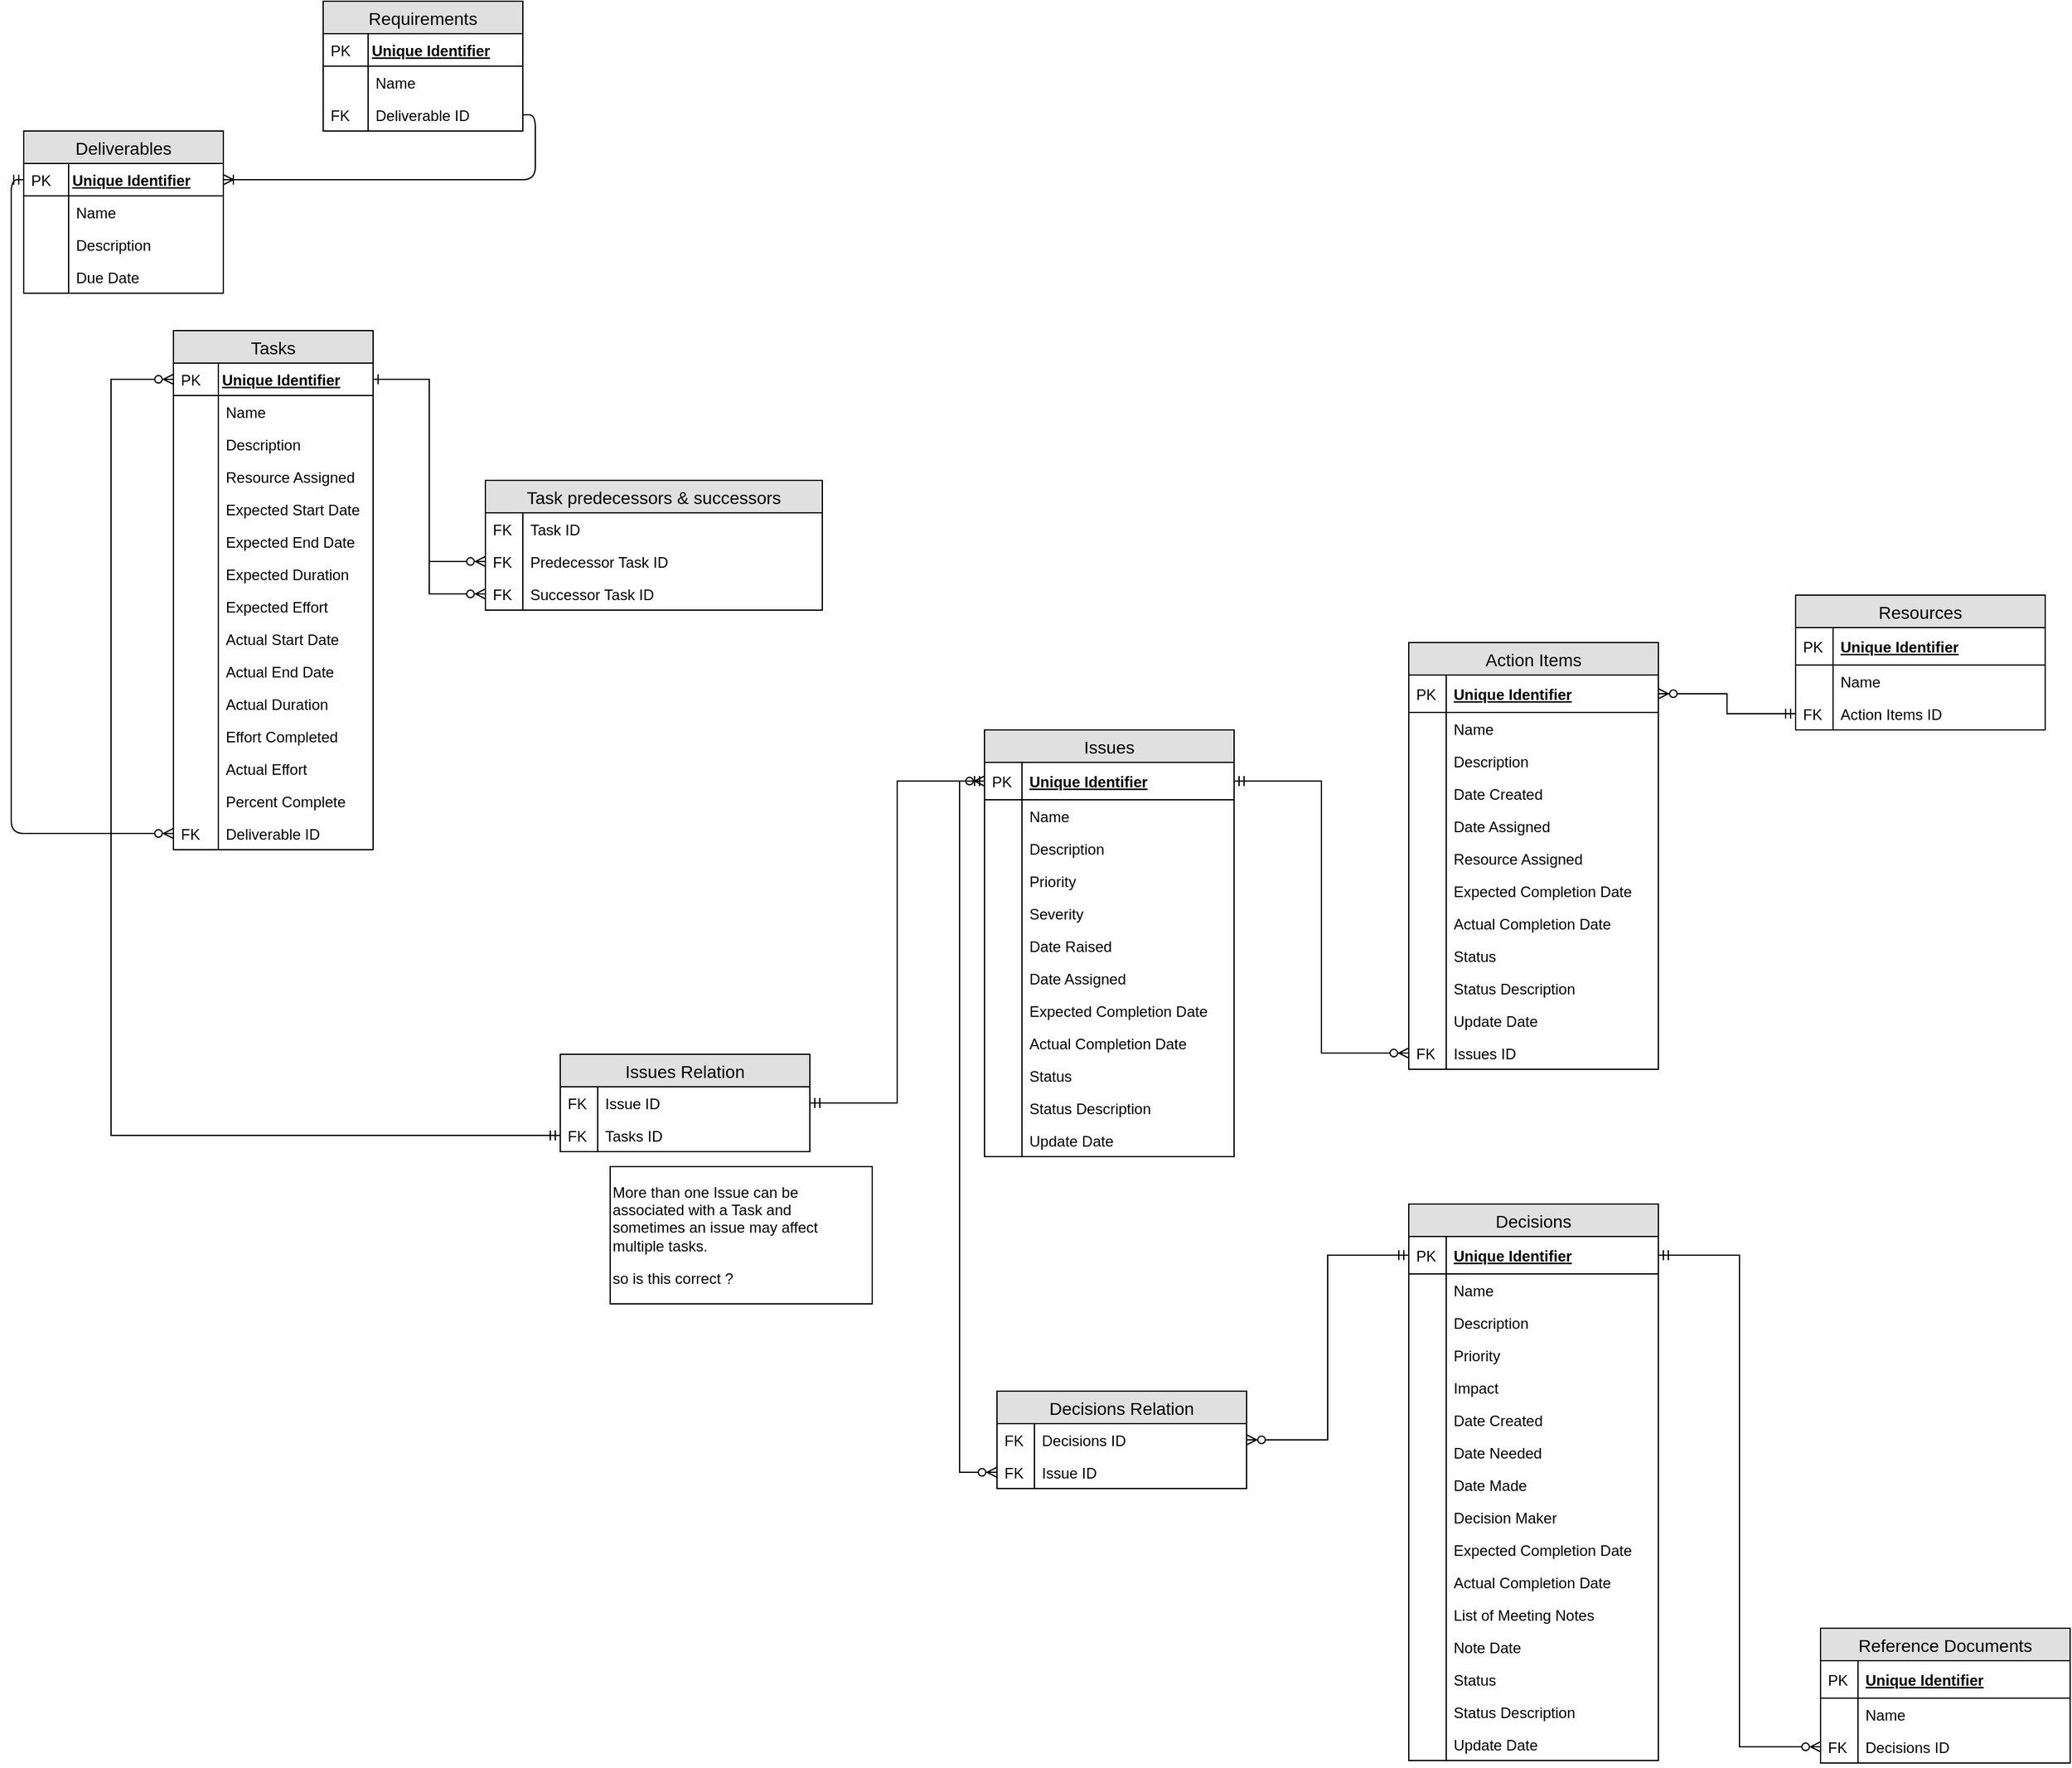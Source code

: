<mxfile version="12.9.8" type="github">
  <diagram id="C5RBs43oDa-KdzZeNtuy" name="Page-1">
    <mxGraphModel dx="11422" dy="10762" grid="1" gridSize="10" guides="1" tooltips="1" connect="1" arrows="1" fold="1" page="1" pageScale="1" pageWidth="10000" pageHeight="10000" math="0" shadow="0">
      <root>
        <mxCell id="WIyWlLk6GJQsqaUBKTNV-0" />
        <mxCell id="WIyWlLk6GJQsqaUBKTNV-1" parent="WIyWlLk6GJQsqaUBKTNV-0" />
        <mxCell id="65dw5a3YrWVxW3kx5mvf-1" value="Issues" style="swimlane;fontStyle=0;childLayout=stackLayout;horizontal=1;startSize=26;fillColor=#e0e0e0;horizontalStack=0;resizeParent=1;resizeParentMax=0;resizeLast=0;collapsible=1;marginBottom=0;swimlaneFillColor=#ffffff;align=center;fontSize=14;" parent="WIyWlLk6GJQsqaUBKTNV-1" vertex="1">
          <mxGeometry x="630" y="540" width="200" height="342" as="geometry" />
        </mxCell>
        <mxCell id="65dw5a3YrWVxW3kx5mvf-2" value="Unique Identifier" style="shape=partialRectangle;top=0;left=0;right=0;bottom=1;align=left;verticalAlign=middle;fillColor=none;spacingLeft=34;spacingRight=4;overflow=hidden;rotatable=0;points=[[0,0.5],[1,0.5]];portConstraint=eastwest;dropTarget=0;fontStyle=5;fontSize=12;" parent="65dw5a3YrWVxW3kx5mvf-1" vertex="1">
          <mxGeometry y="26" width="200" height="30" as="geometry" />
        </mxCell>
        <mxCell id="65dw5a3YrWVxW3kx5mvf-3" value="PK" style="shape=partialRectangle;top=0;left=0;bottom=0;fillColor=none;align=left;verticalAlign=middle;spacingLeft=4;spacingRight=4;overflow=hidden;rotatable=0;points=[];portConstraint=eastwest;part=1;fontSize=12;" parent="65dw5a3YrWVxW3kx5mvf-2" vertex="1" connectable="0">
          <mxGeometry width="30" height="30" as="geometry" />
        </mxCell>
        <mxCell id="65dw5a3YrWVxW3kx5mvf-4" value="Name" style="shape=partialRectangle;top=0;left=0;right=0;bottom=0;align=left;verticalAlign=top;fillColor=none;spacingLeft=34;spacingRight=4;overflow=hidden;rotatable=0;points=[[0,0.5],[1,0.5]];portConstraint=eastwest;dropTarget=0;fontSize=12;" parent="65dw5a3YrWVxW3kx5mvf-1" vertex="1">
          <mxGeometry y="56" width="200" height="26" as="geometry" />
        </mxCell>
        <mxCell id="65dw5a3YrWVxW3kx5mvf-5" value="" style="shape=partialRectangle;top=0;left=0;bottom=0;fillColor=none;align=left;verticalAlign=top;spacingLeft=4;spacingRight=4;overflow=hidden;rotatable=0;points=[];portConstraint=eastwest;part=1;fontSize=12;" parent="65dw5a3YrWVxW3kx5mvf-4" vertex="1" connectable="0">
          <mxGeometry width="30" height="26" as="geometry" />
        </mxCell>
        <mxCell id="65dw5a3YrWVxW3kx5mvf-6" value="Description" style="shape=partialRectangle;top=0;left=0;right=0;bottom=0;align=left;verticalAlign=top;fillColor=none;spacingLeft=34;spacingRight=4;overflow=hidden;rotatable=0;points=[[0,0.5],[1,0.5]];portConstraint=eastwest;dropTarget=0;fontSize=12;" parent="65dw5a3YrWVxW3kx5mvf-1" vertex="1">
          <mxGeometry y="82" width="200" height="26" as="geometry" />
        </mxCell>
        <mxCell id="65dw5a3YrWVxW3kx5mvf-7" value="" style="shape=partialRectangle;top=0;left=0;bottom=0;fillColor=none;align=left;verticalAlign=top;spacingLeft=4;spacingRight=4;overflow=hidden;rotatable=0;points=[];portConstraint=eastwest;part=1;fontSize=12;" parent="65dw5a3YrWVxW3kx5mvf-6" vertex="1" connectable="0">
          <mxGeometry width="30" height="26" as="geometry" />
        </mxCell>
        <mxCell id="65dw5a3YrWVxW3kx5mvf-8" value="Priority" style="shape=partialRectangle;top=0;left=0;right=0;bottom=0;align=left;verticalAlign=top;fillColor=none;spacingLeft=34;spacingRight=4;overflow=hidden;rotatable=0;points=[[0,0.5],[1,0.5]];portConstraint=eastwest;dropTarget=0;fontSize=12;" parent="65dw5a3YrWVxW3kx5mvf-1" vertex="1">
          <mxGeometry y="108" width="200" height="26" as="geometry" />
        </mxCell>
        <mxCell id="65dw5a3YrWVxW3kx5mvf-9" value="" style="shape=partialRectangle;top=0;left=0;bottom=0;fillColor=none;align=left;verticalAlign=top;spacingLeft=4;spacingRight=4;overflow=hidden;rotatable=0;points=[];portConstraint=eastwest;part=1;fontSize=12;" parent="65dw5a3YrWVxW3kx5mvf-8" vertex="1" connectable="0">
          <mxGeometry width="30" height="26" as="geometry" />
        </mxCell>
        <mxCell id="65dw5a3YrWVxW3kx5mvf-14" value="Severity" style="shape=partialRectangle;top=0;left=0;right=0;bottom=0;align=left;verticalAlign=top;fillColor=none;spacingLeft=34;spacingRight=4;overflow=hidden;rotatable=0;points=[[0,0.5],[1,0.5]];portConstraint=eastwest;dropTarget=0;fontSize=12;" parent="65dw5a3YrWVxW3kx5mvf-1" vertex="1">
          <mxGeometry y="134" width="200" height="26" as="geometry" />
        </mxCell>
        <mxCell id="65dw5a3YrWVxW3kx5mvf-15" value="" style="shape=partialRectangle;top=0;left=0;bottom=0;fillColor=none;align=left;verticalAlign=top;spacingLeft=4;spacingRight=4;overflow=hidden;rotatable=0;points=[];portConstraint=eastwest;part=1;fontSize=12;" parent="65dw5a3YrWVxW3kx5mvf-14" vertex="1" connectable="0">
          <mxGeometry width="30" height="26" as="geometry" />
        </mxCell>
        <mxCell id="65dw5a3YrWVxW3kx5mvf-16" value="Date Raised" style="shape=partialRectangle;top=0;left=0;right=0;bottom=0;align=left;verticalAlign=top;fillColor=none;spacingLeft=34;spacingRight=4;overflow=hidden;rotatable=0;points=[[0,0.5],[1,0.5]];portConstraint=eastwest;dropTarget=0;fontSize=12;" parent="65dw5a3YrWVxW3kx5mvf-1" vertex="1">
          <mxGeometry y="160" width="200" height="26" as="geometry" />
        </mxCell>
        <mxCell id="65dw5a3YrWVxW3kx5mvf-17" value="" style="shape=partialRectangle;top=0;left=0;bottom=0;fillColor=none;align=left;verticalAlign=top;spacingLeft=4;spacingRight=4;overflow=hidden;rotatable=0;points=[];portConstraint=eastwest;part=1;fontSize=12;" parent="65dw5a3YrWVxW3kx5mvf-16" vertex="1" connectable="0">
          <mxGeometry width="30" height="26" as="geometry" />
        </mxCell>
        <mxCell id="65dw5a3YrWVxW3kx5mvf-18" value="Date Assigned" style="shape=partialRectangle;top=0;left=0;right=0;bottom=0;align=left;verticalAlign=top;fillColor=none;spacingLeft=34;spacingRight=4;overflow=hidden;rotatable=0;points=[[0,0.5],[1,0.5]];portConstraint=eastwest;dropTarget=0;fontSize=12;" parent="65dw5a3YrWVxW3kx5mvf-1" vertex="1">
          <mxGeometry y="186" width="200" height="26" as="geometry" />
        </mxCell>
        <mxCell id="65dw5a3YrWVxW3kx5mvf-19" value="" style="shape=partialRectangle;top=0;left=0;bottom=0;fillColor=none;align=left;verticalAlign=top;spacingLeft=4;spacingRight=4;overflow=hidden;rotatable=0;points=[];portConstraint=eastwest;part=1;fontSize=12;" parent="65dw5a3YrWVxW3kx5mvf-18" vertex="1" connectable="0">
          <mxGeometry width="30" height="26" as="geometry" />
        </mxCell>
        <mxCell id="65dw5a3YrWVxW3kx5mvf-20" value="Expected Completion Date" style="shape=partialRectangle;top=0;left=0;right=0;bottom=0;align=left;verticalAlign=top;fillColor=none;spacingLeft=34;spacingRight=4;overflow=hidden;rotatable=0;points=[[0,0.5],[1,0.5]];portConstraint=eastwest;dropTarget=0;fontSize=12;" parent="65dw5a3YrWVxW3kx5mvf-1" vertex="1">
          <mxGeometry y="212" width="200" height="26" as="geometry" />
        </mxCell>
        <mxCell id="65dw5a3YrWVxW3kx5mvf-21" value="" style="shape=partialRectangle;top=0;left=0;bottom=0;fillColor=none;align=left;verticalAlign=top;spacingLeft=4;spacingRight=4;overflow=hidden;rotatable=0;points=[];portConstraint=eastwest;part=1;fontSize=12;" parent="65dw5a3YrWVxW3kx5mvf-20" vertex="1" connectable="0">
          <mxGeometry width="30" height="26" as="geometry" />
        </mxCell>
        <mxCell id="65dw5a3YrWVxW3kx5mvf-22" value="Actual Completion Date" style="shape=partialRectangle;top=0;left=0;right=0;bottom=0;align=left;verticalAlign=top;fillColor=none;spacingLeft=34;spacingRight=4;overflow=hidden;rotatable=0;points=[[0,0.5],[1,0.5]];portConstraint=eastwest;dropTarget=0;fontSize=12;" parent="65dw5a3YrWVxW3kx5mvf-1" vertex="1">
          <mxGeometry y="238" width="200" height="26" as="geometry" />
        </mxCell>
        <mxCell id="65dw5a3YrWVxW3kx5mvf-23" value="" style="shape=partialRectangle;top=0;left=0;bottom=0;fillColor=none;align=left;verticalAlign=top;spacingLeft=4;spacingRight=4;overflow=hidden;rotatable=0;points=[];portConstraint=eastwest;part=1;fontSize=12;" parent="65dw5a3YrWVxW3kx5mvf-22" vertex="1" connectable="0">
          <mxGeometry width="30" height="26" as="geometry" />
        </mxCell>
        <mxCell id="65dw5a3YrWVxW3kx5mvf-24" value="Status" style="shape=partialRectangle;top=0;left=0;right=0;bottom=0;align=left;verticalAlign=top;fillColor=none;spacingLeft=34;spacingRight=4;overflow=hidden;rotatable=0;points=[[0,0.5],[1,0.5]];portConstraint=eastwest;dropTarget=0;fontSize=12;" parent="65dw5a3YrWVxW3kx5mvf-1" vertex="1">
          <mxGeometry y="264" width="200" height="26" as="geometry" />
        </mxCell>
        <mxCell id="65dw5a3YrWVxW3kx5mvf-25" value="" style="shape=partialRectangle;top=0;left=0;bottom=0;fillColor=none;align=left;verticalAlign=top;spacingLeft=4;spacingRight=4;overflow=hidden;rotatable=0;points=[];portConstraint=eastwest;part=1;fontSize=12;" parent="65dw5a3YrWVxW3kx5mvf-24" vertex="1" connectable="0">
          <mxGeometry width="30" height="26" as="geometry" />
        </mxCell>
        <mxCell id="65dw5a3YrWVxW3kx5mvf-26" value="Status Description" style="shape=partialRectangle;top=0;left=0;right=0;bottom=0;align=left;verticalAlign=top;fillColor=none;spacingLeft=34;spacingRight=4;overflow=hidden;rotatable=0;points=[[0,0.5],[1,0.5]];portConstraint=eastwest;dropTarget=0;fontSize=12;" parent="65dw5a3YrWVxW3kx5mvf-1" vertex="1">
          <mxGeometry y="290" width="200" height="26" as="geometry" />
        </mxCell>
        <mxCell id="65dw5a3YrWVxW3kx5mvf-27" value="" style="shape=partialRectangle;top=0;left=0;bottom=0;fillColor=none;align=left;verticalAlign=top;spacingLeft=4;spacingRight=4;overflow=hidden;rotatable=0;points=[];portConstraint=eastwest;part=1;fontSize=12;" parent="65dw5a3YrWVxW3kx5mvf-26" vertex="1" connectable="0">
          <mxGeometry width="30" height="26" as="geometry" />
        </mxCell>
        <mxCell id="65dw5a3YrWVxW3kx5mvf-28" value="Update Date" style="shape=partialRectangle;top=0;left=0;right=0;bottom=0;align=left;verticalAlign=top;fillColor=none;spacingLeft=34;spacingRight=4;overflow=hidden;rotatable=0;points=[[0,0.5],[1,0.5]];portConstraint=eastwest;dropTarget=0;fontSize=12;" parent="65dw5a3YrWVxW3kx5mvf-1" vertex="1">
          <mxGeometry y="316" width="200" height="26" as="geometry" />
        </mxCell>
        <mxCell id="65dw5a3YrWVxW3kx5mvf-29" value="" style="shape=partialRectangle;top=0;left=0;bottom=0;fillColor=none;align=left;verticalAlign=top;spacingLeft=4;spacingRight=4;overflow=hidden;rotatable=0;points=[];portConstraint=eastwest;part=1;fontSize=12;" parent="65dw5a3YrWVxW3kx5mvf-28" vertex="1" connectable="0">
          <mxGeometry width="30" height="26" as="geometry" />
        </mxCell>
        <mxCell id="rDo_Khp2GR-2NsRtADls-28" value="" style="edgeStyle=orthogonalEdgeStyle;fontSize=12;html=1;endArrow=ERoneToMany;exitX=1;exitY=0.5;exitDx=0;exitDy=0;entryX=1;entryY=0.5;entryDx=0;entryDy=0;endFill=0;" parent="WIyWlLk6GJQsqaUBKTNV-1" source="rDo_Khp2GR-2NsRtADls-25" target="zkfFHV4jXpPFQw0GAbJ--52" edge="1">
          <mxGeometry width="100" height="100" relative="1" as="geometry">
            <mxPoint x="460" y="80" as="sourcePoint" />
            <mxPoint x="560" y="-20" as="targetPoint" />
          </mxGeometry>
        </mxCell>
        <mxCell id="rDo_Khp2GR-2NsRtADls-29" value="Decisions" style="swimlane;fontStyle=0;childLayout=stackLayout;horizontal=1;startSize=26;fillColor=#e0e0e0;horizontalStack=0;resizeParent=1;resizeParentMax=0;resizeLast=0;collapsible=1;marginBottom=0;swimlaneFillColor=#ffffff;align=center;fontSize=14;" parent="WIyWlLk6GJQsqaUBKTNV-1" vertex="1">
          <mxGeometry x="970" y="920" width="200" height="446" as="geometry" />
        </mxCell>
        <mxCell id="rDo_Khp2GR-2NsRtADls-30" value="Unique Identifier" style="shape=partialRectangle;top=0;left=0;right=0;bottom=1;align=left;verticalAlign=middle;fillColor=none;spacingLeft=34;spacingRight=4;overflow=hidden;rotatable=0;points=[[0,0.5],[1,0.5]];portConstraint=eastwest;dropTarget=0;fontStyle=5;fontSize=12;" parent="rDo_Khp2GR-2NsRtADls-29" vertex="1">
          <mxGeometry y="26" width="200" height="30" as="geometry" />
        </mxCell>
        <mxCell id="rDo_Khp2GR-2NsRtADls-31" value="PK" style="shape=partialRectangle;top=0;left=0;bottom=0;fillColor=none;align=left;verticalAlign=middle;spacingLeft=4;spacingRight=4;overflow=hidden;rotatable=0;points=[];portConstraint=eastwest;part=1;fontSize=12;" parent="rDo_Khp2GR-2NsRtADls-30" vertex="1" connectable="0">
          <mxGeometry width="30" height="30" as="geometry" />
        </mxCell>
        <mxCell id="rDo_Khp2GR-2NsRtADls-32" value="Name" style="shape=partialRectangle;top=0;left=0;right=0;bottom=0;align=left;verticalAlign=top;fillColor=none;spacingLeft=34;spacingRight=4;overflow=hidden;rotatable=0;points=[[0,0.5],[1,0.5]];portConstraint=eastwest;dropTarget=0;fontSize=12;" parent="rDo_Khp2GR-2NsRtADls-29" vertex="1">
          <mxGeometry y="56" width="200" height="26" as="geometry" />
        </mxCell>
        <mxCell id="rDo_Khp2GR-2NsRtADls-33" value="" style="shape=partialRectangle;top=0;left=0;bottom=0;fillColor=none;align=left;verticalAlign=top;spacingLeft=4;spacingRight=4;overflow=hidden;rotatable=0;points=[];portConstraint=eastwest;part=1;fontSize=12;" parent="rDo_Khp2GR-2NsRtADls-32" vertex="1" connectable="0">
          <mxGeometry width="30" height="26" as="geometry" />
        </mxCell>
        <mxCell id="rDo_Khp2GR-2NsRtADls-34" value="Description" style="shape=partialRectangle;top=0;left=0;right=0;bottom=0;align=left;verticalAlign=top;fillColor=none;spacingLeft=34;spacingRight=4;overflow=hidden;rotatable=0;points=[[0,0.5],[1,0.5]];portConstraint=eastwest;dropTarget=0;fontSize=12;" parent="rDo_Khp2GR-2NsRtADls-29" vertex="1">
          <mxGeometry y="82" width="200" height="26" as="geometry" />
        </mxCell>
        <mxCell id="rDo_Khp2GR-2NsRtADls-35" value="" style="shape=partialRectangle;top=0;left=0;bottom=0;fillColor=none;align=left;verticalAlign=top;spacingLeft=4;spacingRight=4;overflow=hidden;rotatable=0;points=[];portConstraint=eastwest;part=1;fontSize=12;" parent="rDo_Khp2GR-2NsRtADls-34" vertex="1" connectable="0">
          <mxGeometry width="30" height="26" as="geometry" />
        </mxCell>
        <mxCell id="rDo_Khp2GR-2NsRtADls-36" value="Priority" style="shape=partialRectangle;top=0;left=0;right=0;bottom=0;align=left;verticalAlign=top;fillColor=none;spacingLeft=34;spacingRight=4;overflow=hidden;rotatable=0;points=[[0,0.5],[1,0.5]];portConstraint=eastwest;dropTarget=0;fontSize=12;" parent="rDo_Khp2GR-2NsRtADls-29" vertex="1">
          <mxGeometry y="108" width="200" height="26" as="geometry" />
        </mxCell>
        <mxCell id="rDo_Khp2GR-2NsRtADls-37" value="" style="shape=partialRectangle;top=0;left=0;bottom=0;fillColor=none;align=left;verticalAlign=top;spacingLeft=4;spacingRight=4;overflow=hidden;rotatable=0;points=[];portConstraint=eastwest;part=1;fontSize=12;" parent="rDo_Khp2GR-2NsRtADls-36" vertex="1" connectable="0">
          <mxGeometry width="30" height="26" as="geometry" />
        </mxCell>
        <mxCell id="rDo_Khp2GR-2NsRtADls-38" value="Impact" style="shape=partialRectangle;top=0;left=0;right=0;bottom=0;align=left;verticalAlign=top;fillColor=none;spacingLeft=34;spacingRight=4;overflow=hidden;rotatable=0;points=[[0,0.5],[1,0.5]];portConstraint=eastwest;dropTarget=0;fontSize=12;" parent="rDo_Khp2GR-2NsRtADls-29" vertex="1">
          <mxGeometry y="134" width="200" height="26" as="geometry" />
        </mxCell>
        <mxCell id="rDo_Khp2GR-2NsRtADls-39" value="" style="shape=partialRectangle;top=0;left=0;bottom=0;fillColor=none;align=left;verticalAlign=top;spacingLeft=4;spacingRight=4;overflow=hidden;rotatable=0;points=[];portConstraint=eastwest;part=1;fontSize=12;" parent="rDo_Khp2GR-2NsRtADls-38" vertex="1" connectable="0">
          <mxGeometry width="30" height="26" as="geometry" />
        </mxCell>
        <mxCell id="rDo_Khp2GR-2NsRtADls-40" value="Date Created" style="shape=partialRectangle;top=0;left=0;right=0;bottom=0;align=left;verticalAlign=top;fillColor=none;spacingLeft=34;spacingRight=4;overflow=hidden;rotatable=0;points=[[0,0.5],[1,0.5]];portConstraint=eastwest;dropTarget=0;fontSize=12;" parent="rDo_Khp2GR-2NsRtADls-29" vertex="1">
          <mxGeometry y="160" width="200" height="26" as="geometry" />
        </mxCell>
        <mxCell id="rDo_Khp2GR-2NsRtADls-41" value="" style="shape=partialRectangle;top=0;left=0;bottom=0;fillColor=none;align=left;verticalAlign=top;spacingLeft=4;spacingRight=4;overflow=hidden;rotatable=0;points=[];portConstraint=eastwest;part=1;fontSize=12;" parent="rDo_Khp2GR-2NsRtADls-40" vertex="1" connectable="0">
          <mxGeometry width="30" height="26" as="geometry" />
        </mxCell>
        <mxCell id="rDo_Khp2GR-2NsRtADls-42" value="Date Needed" style="shape=partialRectangle;top=0;left=0;right=0;bottom=0;align=left;verticalAlign=top;fillColor=none;spacingLeft=34;spacingRight=4;overflow=hidden;rotatable=0;points=[[0,0.5],[1,0.5]];portConstraint=eastwest;dropTarget=0;fontSize=12;" parent="rDo_Khp2GR-2NsRtADls-29" vertex="1">
          <mxGeometry y="186" width="200" height="26" as="geometry" />
        </mxCell>
        <mxCell id="rDo_Khp2GR-2NsRtADls-43" value="" style="shape=partialRectangle;top=0;left=0;bottom=0;fillColor=none;align=left;verticalAlign=top;spacingLeft=4;spacingRight=4;overflow=hidden;rotatable=0;points=[];portConstraint=eastwest;part=1;fontSize=12;" parent="rDo_Khp2GR-2NsRtADls-42" vertex="1" connectable="0">
          <mxGeometry width="30" height="26" as="geometry" />
        </mxCell>
        <mxCell id="rDo_Khp2GR-2NsRtADls-44" value="Date Made" style="shape=partialRectangle;top=0;left=0;right=0;bottom=0;align=left;verticalAlign=top;fillColor=none;spacingLeft=34;spacingRight=4;overflow=hidden;rotatable=0;points=[[0,0.5],[1,0.5]];portConstraint=eastwest;dropTarget=0;fontSize=12;" parent="rDo_Khp2GR-2NsRtADls-29" vertex="1">
          <mxGeometry y="212" width="200" height="26" as="geometry" />
        </mxCell>
        <mxCell id="rDo_Khp2GR-2NsRtADls-45" value="" style="shape=partialRectangle;top=0;left=0;bottom=0;fillColor=none;align=left;verticalAlign=top;spacingLeft=4;spacingRight=4;overflow=hidden;rotatable=0;points=[];portConstraint=eastwest;part=1;fontSize=12;" parent="rDo_Khp2GR-2NsRtADls-44" vertex="1" connectable="0">
          <mxGeometry width="30" height="26" as="geometry" />
        </mxCell>
        <mxCell id="rDo_Khp2GR-2NsRtADls-46" value="Decision Maker" style="shape=partialRectangle;top=0;left=0;right=0;bottom=0;align=left;verticalAlign=top;fillColor=none;spacingLeft=34;spacingRight=4;overflow=hidden;rotatable=0;points=[[0,0.5],[1,0.5]];portConstraint=eastwest;dropTarget=0;fontSize=12;" parent="rDo_Khp2GR-2NsRtADls-29" vertex="1">
          <mxGeometry y="238" width="200" height="26" as="geometry" />
        </mxCell>
        <mxCell id="rDo_Khp2GR-2NsRtADls-47" value="" style="shape=partialRectangle;top=0;left=0;bottom=0;fillColor=none;align=left;verticalAlign=top;spacingLeft=4;spacingRight=4;overflow=hidden;rotatable=0;points=[];portConstraint=eastwest;part=1;fontSize=12;" parent="rDo_Khp2GR-2NsRtADls-46" vertex="1" connectable="0">
          <mxGeometry width="30" height="26" as="geometry" />
        </mxCell>
        <mxCell id="rDo_Khp2GR-2NsRtADls-48" value="Expected Completion Date" style="shape=partialRectangle;top=0;left=0;right=0;bottom=0;align=left;verticalAlign=top;fillColor=none;spacingLeft=34;spacingRight=4;overflow=hidden;rotatable=0;points=[[0,0.5],[1,0.5]];portConstraint=eastwest;dropTarget=0;fontSize=12;" parent="rDo_Khp2GR-2NsRtADls-29" vertex="1">
          <mxGeometry y="264" width="200" height="26" as="geometry" />
        </mxCell>
        <mxCell id="rDo_Khp2GR-2NsRtADls-49" value="" style="shape=partialRectangle;top=0;left=0;bottom=0;fillColor=none;align=left;verticalAlign=top;spacingLeft=4;spacingRight=4;overflow=hidden;rotatable=0;points=[];portConstraint=eastwest;part=1;fontSize=12;" parent="rDo_Khp2GR-2NsRtADls-48" vertex="1" connectable="0">
          <mxGeometry width="30" height="26" as="geometry" />
        </mxCell>
        <mxCell id="rDo_Khp2GR-2NsRtADls-50" value="Actual Completion Date" style="shape=partialRectangle;top=0;left=0;right=0;bottom=0;align=left;verticalAlign=top;fillColor=none;spacingLeft=34;spacingRight=4;overflow=hidden;rotatable=0;points=[[0,0.5],[1,0.5]];portConstraint=eastwest;dropTarget=0;fontSize=12;" parent="rDo_Khp2GR-2NsRtADls-29" vertex="1">
          <mxGeometry y="290" width="200" height="26" as="geometry" />
        </mxCell>
        <mxCell id="rDo_Khp2GR-2NsRtADls-51" value="" style="shape=partialRectangle;top=0;left=0;bottom=0;fillColor=none;align=left;verticalAlign=top;spacingLeft=4;spacingRight=4;overflow=hidden;rotatable=0;points=[];portConstraint=eastwest;part=1;fontSize=12;" parent="rDo_Khp2GR-2NsRtADls-50" vertex="1" connectable="0">
          <mxGeometry width="30" height="26" as="geometry" />
        </mxCell>
        <mxCell id="rDo_Khp2GR-2NsRtADls-52" value="List of Meeting Notes" style="shape=partialRectangle;top=0;left=0;right=0;bottom=0;align=left;verticalAlign=top;fillColor=none;spacingLeft=34;spacingRight=4;overflow=hidden;rotatable=0;points=[[0,0.5],[1,0.5]];portConstraint=eastwest;dropTarget=0;fontSize=12;" parent="rDo_Khp2GR-2NsRtADls-29" vertex="1">
          <mxGeometry y="316" width="200" height="26" as="geometry" />
        </mxCell>
        <mxCell id="rDo_Khp2GR-2NsRtADls-53" value="" style="shape=partialRectangle;top=0;left=0;bottom=0;fillColor=none;align=left;verticalAlign=top;spacingLeft=4;spacingRight=4;overflow=hidden;rotatable=0;points=[];portConstraint=eastwest;part=1;fontSize=12;" parent="rDo_Khp2GR-2NsRtADls-52" vertex="1" connectable="0">
          <mxGeometry width="30" height="26" as="geometry" />
        </mxCell>
        <mxCell id="rDo_Khp2GR-2NsRtADls-54" value="Note Date" style="shape=partialRectangle;top=0;left=0;right=0;bottom=0;align=left;verticalAlign=top;fillColor=none;spacingLeft=34;spacingRight=4;overflow=hidden;rotatable=0;points=[[0,0.5],[1,0.5]];portConstraint=eastwest;dropTarget=0;fontSize=12;" parent="rDo_Khp2GR-2NsRtADls-29" vertex="1">
          <mxGeometry y="342" width="200" height="26" as="geometry" />
        </mxCell>
        <mxCell id="rDo_Khp2GR-2NsRtADls-55" value="" style="shape=partialRectangle;top=0;left=0;bottom=0;fillColor=none;align=left;verticalAlign=top;spacingLeft=4;spacingRight=4;overflow=hidden;rotatable=0;points=[];portConstraint=eastwest;part=1;fontSize=12;" parent="rDo_Khp2GR-2NsRtADls-54" vertex="1" connectable="0">
          <mxGeometry width="30" height="26" as="geometry" />
        </mxCell>
        <mxCell id="rDo_Khp2GR-2NsRtADls-58" value="Status" style="shape=partialRectangle;top=0;left=0;right=0;bottom=0;align=left;verticalAlign=top;fillColor=none;spacingLeft=34;spacingRight=4;overflow=hidden;rotatable=0;points=[[0,0.5],[1,0.5]];portConstraint=eastwest;dropTarget=0;fontSize=12;" parent="rDo_Khp2GR-2NsRtADls-29" vertex="1">
          <mxGeometry y="368" width="200" height="26" as="geometry" />
        </mxCell>
        <mxCell id="rDo_Khp2GR-2NsRtADls-59" value="" style="shape=partialRectangle;top=0;left=0;bottom=0;fillColor=none;align=left;verticalAlign=top;spacingLeft=4;spacingRight=4;overflow=hidden;rotatable=0;points=[];portConstraint=eastwest;part=1;fontSize=12;" parent="rDo_Khp2GR-2NsRtADls-58" vertex="1" connectable="0">
          <mxGeometry width="30" height="26" as="geometry" />
        </mxCell>
        <mxCell id="rDo_Khp2GR-2NsRtADls-60" value="Status Description" style="shape=partialRectangle;top=0;left=0;right=0;bottom=0;align=left;verticalAlign=top;fillColor=none;spacingLeft=34;spacingRight=4;overflow=hidden;rotatable=0;points=[[0,0.5],[1,0.5]];portConstraint=eastwest;dropTarget=0;fontSize=12;" parent="rDo_Khp2GR-2NsRtADls-29" vertex="1">
          <mxGeometry y="394" width="200" height="26" as="geometry" />
        </mxCell>
        <mxCell id="rDo_Khp2GR-2NsRtADls-61" value="" style="shape=partialRectangle;top=0;left=0;bottom=0;fillColor=none;align=left;verticalAlign=top;spacingLeft=4;spacingRight=4;overflow=hidden;rotatable=0;points=[];portConstraint=eastwest;part=1;fontSize=12;" parent="rDo_Khp2GR-2NsRtADls-60" vertex="1" connectable="0">
          <mxGeometry width="30" height="26" as="geometry" />
        </mxCell>
        <mxCell id="rDo_Khp2GR-2NsRtADls-62" value="Update Date" style="shape=partialRectangle;top=0;left=0;right=0;bottom=0;align=left;verticalAlign=top;fillColor=none;spacingLeft=34;spacingRight=4;overflow=hidden;rotatable=0;points=[[0,0.5],[1,0.5]];portConstraint=eastwest;dropTarget=0;fontSize=12;" parent="rDo_Khp2GR-2NsRtADls-29" vertex="1">
          <mxGeometry y="420" width="200" height="26" as="geometry" />
        </mxCell>
        <mxCell id="rDo_Khp2GR-2NsRtADls-63" value="" style="shape=partialRectangle;top=0;left=0;bottom=0;fillColor=none;align=left;verticalAlign=top;spacingLeft=4;spacingRight=4;overflow=hidden;rotatable=0;points=[];portConstraint=eastwest;part=1;fontSize=12;" parent="rDo_Khp2GR-2NsRtADls-62" vertex="1" connectable="0">
          <mxGeometry width="30" height="26" as="geometry" />
        </mxCell>
        <mxCell id="rDo_Khp2GR-2NsRtADls-66" value="Action Items" style="swimlane;fontStyle=0;childLayout=stackLayout;horizontal=1;startSize=26;fillColor=#e0e0e0;horizontalStack=0;resizeParent=1;resizeParentMax=0;resizeLast=0;collapsible=1;marginBottom=0;swimlaneFillColor=#ffffff;align=center;fontSize=14;" parent="WIyWlLk6GJQsqaUBKTNV-1" vertex="1">
          <mxGeometry x="970" y="470" width="200" height="342" as="geometry" />
        </mxCell>
        <mxCell id="rDo_Khp2GR-2NsRtADls-67" value="Unique Identifier" style="shape=partialRectangle;top=0;left=0;right=0;bottom=1;align=left;verticalAlign=middle;fillColor=none;spacingLeft=34;spacingRight=4;overflow=hidden;rotatable=0;points=[[0,0.5],[1,0.5]];portConstraint=eastwest;dropTarget=0;fontStyle=5;fontSize=12;" parent="rDo_Khp2GR-2NsRtADls-66" vertex="1">
          <mxGeometry y="26" width="200" height="30" as="geometry" />
        </mxCell>
        <mxCell id="rDo_Khp2GR-2NsRtADls-68" value="PK" style="shape=partialRectangle;top=0;left=0;bottom=0;fillColor=none;align=left;verticalAlign=middle;spacingLeft=4;spacingRight=4;overflow=hidden;rotatable=0;points=[];portConstraint=eastwest;part=1;fontSize=12;" parent="rDo_Khp2GR-2NsRtADls-67" vertex="1" connectable="0">
          <mxGeometry width="30" height="30" as="geometry" />
        </mxCell>
        <mxCell id="rDo_Khp2GR-2NsRtADls-69" value="Name" style="shape=partialRectangle;top=0;left=0;right=0;bottom=0;align=left;verticalAlign=top;fillColor=none;spacingLeft=34;spacingRight=4;overflow=hidden;rotatable=0;points=[[0,0.5],[1,0.5]];portConstraint=eastwest;dropTarget=0;fontSize=12;" parent="rDo_Khp2GR-2NsRtADls-66" vertex="1">
          <mxGeometry y="56" width="200" height="26" as="geometry" />
        </mxCell>
        <mxCell id="rDo_Khp2GR-2NsRtADls-70" value="" style="shape=partialRectangle;top=0;left=0;bottom=0;fillColor=none;align=left;verticalAlign=top;spacingLeft=4;spacingRight=4;overflow=hidden;rotatable=0;points=[];portConstraint=eastwest;part=1;fontSize=12;" parent="rDo_Khp2GR-2NsRtADls-69" vertex="1" connectable="0">
          <mxGeometry width="30" height="26" as="geometry" />
        </mxCell>
        <mxCell id="rDo_Khp2GR-2NsRtADls-71" value="Description" style="shape=partialRectangle;top=0;left=0;right=0;bottom=0;align=left;verticalAlign=top;fillColor=none;spacingLeft=34;spacingRight=4;overflow=hidden;rotatable=0;points=[[0,0.5],[1,0.5]];portConstraint=eastwest;dropTarget=0;fontSize=12;" parent="rDo_Khp2GR-2NsRtADls-66" vertex="1">
          <mxGeometry y="82" width="200" height="26" as="geometry" />
        </mxCell>
        <mxCell id="rDo_Khp2GR-2NsRtADls-72" value="" style="shape=partialRectangle;top=0;left=0;bottom=0;fillColor=none;align=left;verticalAlign=top;spacingLeft=4;spacingRight=4;overflow=hidden;rotatable=0;points=[];portConstraint=eastwest;part=1;fontSize=12;" parent="rDo_Khp2GR-2NsRtADls-71" vertex="1" connectable="0">
          <mxGeometry width="30" height="26" as="geometry" />
        </mxCell>
        <mxCell id="rDo_Khp2GR-2NsRtADls-73" value="Date Created" style="shape=partialRectangle;top=0;left=0;right=0;bottom=0;align=left;verticalAlign=top;fillColor=none;spacingLeft=34;spacingRight=4;overflow=hidden;rotatable=0;points=[[0,0.5],[1,0.5]];portConstraint=eastwest;dropTarget=0;fontSize=12;" parent="rDo_Khp2GR-2NsRtADls-66" vertex="1">
          <mxGeometry y="108" width="200" height="26" as="geometry" />
        </mxCell>
        <mxCell id="rDo_Khp2GR-2NsRtADls-74" value="" style="shape=partialRectangle;top=0;left=0;bottom=0;fillColor=none;align=left;verticalAlign=top;spacingLeft=4;spacingRight=4;overflow=hidden;rotatable=0;points=[];portConstraint=eastwest;part=1;fontSize=12;" parent="rDo_Khp2GR-2NsRtADls-73" vertex="1" connectable="0">
          <mxGeometry width="30" height="26" as="geometry" />
        </mxCell>
        <mxCell id="rDo_Khp2GR-2NsRtADls-75" value="Date Assigned" style="shape=partialRectangle;top=0;left=0;right=0;bottom=0;align=left;verticalAlign=top;fillColor=none;spacingLeft=34;spacingRight=4;overflow=hidden;rotatable=0;points=[[0,0.5],[1,0.5]];portConstraint=eastwest;dropTarget=0;fontSize=12;" parent="rDo_Khp2GR-2NsRtADls-66" vertex="1">
          <mxGeometry y="134" width="200" height="26" as="geometry" />
        </mxCell>
        <mxCell id="rDo_Khp2GR-2NsRtADls-76" value="" style="shape=partialRectangle;top=0;left=0;bottom=0;fillColor=none;align=left;verticalAlign=top;spacingLeft=4;spacingRight=4;overflow=hidden;rotatable=0;points=[];portConstraint=eastwest;part=1;fontSize=12;" parent="rDo_Khp2GR-2NsRtADls-75" vertex="1" connectable="0">
          <mxGeometry width="30" height="26" as="geometry" />
        </mxCell>
        <mxCell id="rDo_Khp2GR-2NsRtADls-77" value="Resource Assigned" style="shape=partialRectangle;top=0;left=0;right=0;bottom=0;align=left;verticalAlign=top;fillColor=none;spacingLeft=34;spacingRight=4;overflow=hidden;rotatable=0;points=[[0,0.5],[1,0.5]];portConstraint=eastwest;dropTarget=0;fontSize=12;" parent="rDo_Khp2GR-2NsRtADls-66" vertex="1">
          <mxGeometry y="160" width="200" height="26" as="geometry" />
        </mxCell>
        <mxCell id="rDo_Khp2GR-2NsRtADls-78" value="" style="shape=partialRectangle;top=0;left=0;bottom=0;fillColor=none;align=left;verticalAlign=top;spacingLeft=4;spacingRight=4;overflow=hidden;rotatable=0;points=[];portConstraint=eastwest;part=1;fontSize=12;" parent="rDo_Khp2GR-2NsRtADls-77" vertex="1" connectable="0">
          <mxGeometry width="30" height="26" as="geometry" />
        </mxCell>
        <mxCell id="rDo_Khp2GR-2NsRtADls-79" value="Expected Completion Date" style="shape=partialRectangle;top=0;left=0;right=0;bottom=0;align=left;verticalAlign=top;fillColor=none;spacingLeft=34;spacingRight=4;overflow=hidden;rotatable=0;points=[[0,0.5],[1,0.5]];portConstraint=eastwest;dropTarget=0;fontSize=12;" parent="rDo_Khp2GR-2NsRtADls-66" vertex="1">
          <mxGeometry y="186" width="200" height="26" as="geometry" />
        </mxCell>
        <mxCell id="rDo_Khp2GR-2NsRtADls-80" value="" style="shape=partialRectangle;top=0;left=0;bottom=0;fillColor=none;align=left;verticalAlign=top;spacingLeft=4;spacingRight=4;overflow=hidden;rotatable=0;points=[];portConstraint=eastwest;part=1;fontSize=12;" parent="rDo_Khp2GR-2NsRtADls-79" vertex="1" connectable="0">
          <mxGeometry width="30" height="26" as="geometry" />
        </mxCell>
        <mxCell id="rDo_Khp2GR-2NsRtADls-81" value="Actual Completion Date" style="shape=partialRectangle;top=0;left=0;right=0;bottom=0;align=left;verticalAlign=top;fillColor=none;spacingLeft=34;spacingRight=4;overflow=hidden;rotatable=0;points=[[0,0.5],[1,0.5]];portConstraint=eastwest;dropTarget=0;fontSize=12;" parent="rDo_Khp2GR-2NsRtADls-66" vertex="1">
          <mxGeometry y="212" width="200" height="26" as="geometry" />
        </mxCell>
        <mxCell id="rDo_Khp2GR-2NsRtADls-82" value="" style="shape=partialRectangle;top=0;left=0;bottom=0;fillColor=none;align=left;verticalAlign=top;spacingLeft=4;spacingRight=4;overflow=hidden;rotatable=0;points=[];portConstraint=eastwest;part=1;fontSize=12;" parent="rDo_Khp2GR-2NsRtADls-81" vertex="1" connectable="0">
          <mxGeometry width="30" height="26" as="geometry" />
        </mxCell>
        <mxCell id="rDo_Khp2GR-2NsRtADls-83" value="Status" style="shape=partialRectangle;top=0;left=0;right=0;bottom=0;align=left;verticalAlign=top;fillColor=none;spacingLeft=34;spacingRight=4;overflow=hidden;rotatable=0;points=[[0,0.5],[1,0.5]];portConstraint=eastwest;dropTarget=0;fontSize=12;" parent="rDo_Khp2GR-2NsRtADls-66" vertex="1">
          <mxGeometry y="238" width="200" height="26" as="geometry" />
        </mxCell>
        <mxCell id="rDo_Khp2GR-2NsRtADls-84" value="" style="shape=partialRectangle;top=0;left=0;bottom=0;fillColor=none;align=left;verticalAlign=top;spacingLeft=4;spacingRight=4;overflow=hidden;rotatable=0;points=[];portConstraint=eastwest;part=1;fontSize=12;" parent="rDo_Khp2GR-2NsRtADls-83" vertex="1" connectable="0">
          <mxGeometry width="30" height="26" as="geometry" />
        </mxCell>
        <mxCell id="rDo_Khp2GR-2NsRtADls-87" value="Status Description" style="shape=partialRectangle;top=0;left=0;right=0;bottom=0;align=left;verticalAlign=top;fillColor=none;spacingLeft=34;spacingRight=4;overflow=hidden;rotatable=0;points=[[0,0.5],[1,0.5]];portConstraint=eastwest;dropTarget=0;fontSize=12;" parent="rDo_Khp2GR-2NsRtADls-66" vertex="1">
          <mxGeometry y="264" width="200" height="26" as="geometry" />
        </mxCell>
        <mxCell id="rDo_Khp2GR-2NsRtADls-88" value="" style="shape=partialRectangle;top=0;left=0;bottom=0;fillColor=none;align=left;verticalAlign=top;spacingLeft=4;spacingRight=4;overflow=hidden;rotatable=0;points=[];portConstraint=eastwest;part=1;fontSize=12;" parent="rDo_Khp2GR-2NsRtADls-87" vertex="1" connectable="0">
          <mxGeometry width="30" height="26" as="geometry" />
        </mxCell>
        <mxCell id="rDo_Khp2GR-2NsRtADls-89" value="Update Date" style="shape=partialRectangle;top=0;left=0;right=0;bottom=0;align=left;verticalAlign=top;fillColor=none;spacingLeft=34;spacingRight=4;overflow=hidden;rotatable=0;points=[[0,0.5],[1,0.5]];portConstraint=eastwest;dropTarget=0;fontSize=12;" parent="rDo_Khp2GR-2NsRtADls-66" vertex="1">
          <mxGeometry y="290" width="200" height="26" as="geometry" />
        </mxCell>
        <mxCell id="rDo_Khp2GR-2NsRtADls-90" value="" style="shape=partialRectangle;top=0;left=0;bottom=0;fillColor=none;align=left;verticalAlign=top;spacingLeft=4;spacingRight=4;overflow=hidden;rotatable=0;points=[];portConstraint=eastwest;part=1;fontSize=12;" parent="rDo_Khp2GR-2NsRtADls-89" vertex="1" connectable="0">
          <mxGeometry width="30" height="26" as="geometry" />
        </mxCell>
        <mxCell id="p5M9xBMhLkxD-yQn-naJ-75" value="Issues ID" style="shape=partialRectangle;top=0;left=0;right=0;bottom=0;align=left;verticalAlign=top;fillColor=none;spacingLeft=34;spacingRight=4;overflow=hidden;rotatable=0;points=[[0,0.5],[1,0.5]];portConstraint=eastwest;dropTarget=0;fontSize=12;" vertex="1" parent="rDo_Khp2GR-2NsRtADls-66">
          <mxGeometry y="316" width="200" height="26" as="geometry" />
        </mxCell>
        <mxCell id="p5M9xBMhLkxD-yQn-naJ-76" value="FK" style="shape=partialRectangle;top=0;left=0;bottom=0;fillColor=none;align=left;verticalAlign=top;spacingLeft=4;spacingRight=4;overflow=hidden;rotatable=0;points=[];portConstraint=eastwest;part=1;fontSize=12;" vertex="1" connectable="0" parent="p5M9xBMhLkxD-yQn-naJ-75">
          <mxGeometry width="30" height="26" as="geometry" />
        </mxCell>
        <mxCell id="rDo_Khp2GR-2NsRtADls-95" value="Reference Documents" style="swimlane;fontStyle=0;childLayout=stackLayout;horizontal=1;startSize=26;fillColor=#e0e0e0;horizontalStack=0;resizeParent=1;resizeParentMax=0;resizeLast=0;collapsible=1;marginBottom=0;swimlaneFillColor=#ffffff;align=center;fontSize=14;" parent="WIyWlLk6GJQsqaUBKTNV-1" vertex="1">
          <mxGeometry x="1300" y="1260" width="200" height="108" as="geometry" />
        </mxCell>
        <mxCell id="rDo_Khp2GR-2NsRtADls-96" value="Unique Identifier" style="shape=partialRectangle;top=0;left=0;right=0;bottom=1;align=left;verticalAlign=middle;fillColor=none;spacingLeft=34;spacingRight=4;overflow=hidden;rotatable=0;points=[[0,0.5],[1,0.5]];portConstraint=eastwest;dropTarget=0;fontStyle=5;fontSize=12;" parent="rDo_Khp2GR-2NsRtADls-95" vertex="1">
          <mxGeometry y="26" width="200" height="30" as="geometry" />
        </mxCell>
        <mxCell id="rDo_Khp2GR-2NsRtADls-97" value="PK" style="shape=partialRectangle;top=0;left=0;bottom=0;fillColor=none;align=left;verticalAlign=middle;spacingLeft=4;spacingRight=4;overflow=hidden;rotatable=0;points=[];portConstraint=eastwest;part=1;fontSize=12;" parent="rDo_Khp2GR-2NsRtADls-96" vertex="1" connectable="0">
          <mxGeometry width="30" height="30" as="geometry" />
        </mxCell>
        <mxCell id="rDo_Khp2GR-2NsRtADls-98" value="Name" style="shape=partialRectangle;top=0;left=0;right=0;bottom=0;align=left;verticalAlign=top;fillColor=none;spacingLeft=34;spacingRight=4;overflow=hidden;rotatable=0;points=[[0,0.5],[1,0.5]];portConstraint=eastwest;dropTarget=0;fontSize=12;" parent="rDo_Khp2GR-2NsRtADls-95" vertex="1">
          <mxGeometry y="56" width="200" height="26" as="geometry" />
        </mxCell>
        <mxCell id="rDo_Khp2GR-2NsRtADls-99" value="" style="shape=partialRectangle;top=0;left=0;bottom=0;fillColor=none;align=left;verticalAlign=top;spacingLeft=4;spacingRight=4;overflow=hidden;rotatable=0;points=[];portConstraint=eastwest;part=1;fontSize=12;" parent="rDo_Khp2GR-2NsRtADls-98" vertex="1" connectable="0">
          <mxGeometry width="30" height="26" as="geometry" />
        </mxCell>
        <mxCell id="p5M9xBMhLkxD-yQn-naJ-87" value="Decisions ID" style="shape=partialRectangle;top=0;left=0;right=0;bottom=0;align=left;verticalAlign=top;fillColor=none;spacingLeft=34;spacingRight=4;overflow=hidden;rotatable=0;points=[[0,0.5],[1,0.5]];portConstraint=eastwest;dropTarget=0;fontSize=12;" vertex="1" parent="rDo_Khp2GR-2NsRtADls-95">
          <mxGeometry y="82" width="200" height="26" as="geometry" />
        </mxCell>
        <mxCell id="p5M9xBMhLkxD-yQn-naJ-88" value="FK" style="shape=partialRectangle;top=0;left=0;bottom=0;fillColor=none;align=left;verticalAlign=top;spacingLeft=4;spacingRight=4;overflow=hidden;rotatable=0;points=[];portConstraint=eastwest;part=1;fontSize=12;" vertex="1" connectable="0" parent="p5M9xBMhLkxD-yQn-naJ-87">
          <mxGeometry width="30" height="26" as="geometry" />
        </mxCell>
        <mxCell id="p5M9xBMhLkxD-yQn-naJ-6" value="" style="endArrow=ERmandOne;html=1;entryX=0;entryY=0.5;entryDx=0;entryDy=0;edgeStyle=orthogonalEdgeStyle;exitX=0;exitY=0.5;exitDx=0;exitDy=0;startArrow=ERzeroToMany;startFill=1;endFill=0;" edge="1" parent="WIyWlLk6GJQsqaUBKTNV-1" source="p5M9xBMhLkxD-yQn-naJ-2" target="zkfFHV4jXpPFQw0GAbJ--52">
          <mxGeometry width="50" height="50" relative="1" as="geometry">
            <mxPoint x="200" y="584" as="sourcePoint" />
            <mxPoint x="250" y="270" as="targetPoint" />
          </mxGeometry>
        </mxCell>
        <mxCell id="p5M9xBMhLkxD-yQn-naJ-46" value="&lt;p class=&quot;Paragraph&quot;&gt;More than one Issue can be associated with a Task and&lt;br&gt;sometimes an issue may affect multiple tasks.&amp;nbsp;&amp;nbsp;&lt;/p&gt;&lt;p class=&quot;Paragraph&quot;&gt;so is this correct ?&lt;/p&gt;" style="rounded=0;whiteSpace=wrap;html=1;align=left;" vertex="1" parent="WIyWlLk6GJQsqaUBKTNV-1">
          <mxGeometry x="330" y="890" width="210" height="110" as="geometry" />
        </mxCell>
        <mxCell id="p5M9xBMhLkxD-yQn-naJ-9" value="Issues Relation" style="swimlane;fontStyle=0;childLayout=stackLayout;horizontal=1;startSize=26;fillColor=#e0e0e0;horizontalStack=0;resizeParent=1;resizeParentMax=0;resizeLast=0;collapsible=1;marginBottom=0;swimlaneFillColor=#ffffff;align=center;fontSize=14;" vertex="1" parent="WIyWlLk6GJQsqaUBKTNV-1">
          <mxGeometry x="290" y="800" width="200" height="78" as="geometry" />
        </mxCell>
        <mxCell id="p5M9xBMhLkxD-yQn-naJ-12" value="Issue ID" style="shape=partialRectangle;top=0;left=0;right=0;bottom=0;align=left;verticalAlign=top;fillColor=none;spacingLeft=34;spacingRight=4;overflow=hidden;rotatable=0;points=[[0,0.5],[1,0.5]];portConstraint=eastwest;dropTarget=0;fontSize=12;" vertex="1" parent="p5M9xBMhLkxD-yQn-naJ-9">
          <mxGeometry y="26" width="200" height="26" as="geometry" />
        </mxCell>
        <mxCell id="p5M9xBMhLkxD-yQn-naJ-13" value="FK" style="shape=partialRectangle;top=0;left=0;bottom=0;fillColor=none;align=left;verticalAlign=top;spacingLeft=4;spacingRight=4;overflow=hidden;rotatable=0;points=[];portConstraint=eastwest;part=1;fontSize=12;" vertex="1" connectable="0" parent="p5M9xBMhLkxD-yQn-naJ-12">
          <mxGeometry width="30" height="26" as="geometry" />
        </mxCell>
        <mxCell id="p5M9xBMhLkxD-yQn-naJ-42" value="Tasks ID" style="shape=partialRectangle;top=0;left=0;right=0;bottom=0;align=left;verticalAlign=top;fillColor=none;spacingLeft=34;spacingRight=4;overflow=hidden;rotatable=0;points=[[0,0.5],[1,0.5]];portConstraint=eastwest;dropTarget=0;fontSize=12;" vertex="1" parent="p5M9xBMhLkxD-yQn-naJ-9">
          <mxGeometry y="52" width="200" height="26" as="geometry" />
        </mxCell>
        <mxCell id="p5M9xBMhLkxD-yQn-naJ-43" value="FK" style="shape=partialRectangle;top=0;left=0;bottom=0;fillColor=none;align=left;verticalAlign=top;spacingLeft=4;spacingRight=4;overflow=hidden;rotatable=0;points=[];portConstraint=eastwest;part=1;fontSize=12;" vertex="1" connectable="0" parent="p5M9xBMhLkxD-yQn-naJ-42">
          <mxGeometry width="30" height="26" as="geometry" />
        </mxCell>
        <mxCell id="zkfFHV4jXpPFQw0GAbJ--56" value="Tasks" style="swimlane;fontStyle=0;childLayout=stackLayout;horizontal=1;startSize=26;horizontalStack=0;resizeParent=1;resizeLast=0;collapsible=1;marginBottom=0;fontSize=14;fillColor=#e0e0e0;swimlaneFillColor=#ffffff;" parent="WIyWlLk6GJQsqaUBKTNV-1" vertex="1">
          <mxGeometry x="-20" y="220" width="160" height="416" as="geometry">
            <mxRectangle x="250" y="200" width="160" height="26" as="alternateBounds" />
          </mxGeometry>
        </mxCell>
        <mxCell id="zkfFHV4jXpPFQw0GAbJ--57" value="Unique Identifier" style="shape=partialRectangle;top=0;left=0;right=0;bottom=1;align=left;verticalAlign=middle;fillColor=none;spacingLeft=37;spacingRight=4;overflow=hidden;rotatable=0;points=[[0,0.5],[1,0.5]];portConstraint=eastwest;dropTarget=0;fontStyle=5;" parent="zkfFHV4jXpPFQw0GAbJ--56" vertex="1">
          <mxGeometry y="26" width="160" height="26" as="geometry" />
        </mxCell>
        <mxCell id="zkfFHV4jXpPFQw0GAbJ--58" value="PK" style="shape=partialRectangle;top=0;left=0;bottom=0;fillColor=none;align=left;verticalAlign=top;spacingLeft=4;spacingRight=4;overflow=hidden;rotatable=0;points=[];portConstraint=eastwest;part=1;" parent="zkfFHV4jXpPFQw0GAbJ--57" vertex="1" connectable="0">
          <mxGeometry width="36" height="26" as="geometry" />
        </mxCell>
        <mxCell id="zkfFHV4jXpPFQw0GAbJ--59" value="Name" style="shape=partialRectangle;top=0;left=0;right=0;bottom=0;align=left;verticalAlign=top;fillColor=none;spacingLeft=40;spacingRight=4;overflow=hidden;rotatable=0;points=[[0,0.5],[1,0.5]];portConstraint=eastwest;dropTarget=0;rounded=0;shadow=0;strokeWidth=1;" parent="zkfFHV4jXpPFQw0GAbJ--56" vertex="1">
          <mxGeometry y="52" width="160" height="26" as="geometry" />
        </mxCell>
        <mxCell id="zkfFHV4jXpPFQw0GAbJ--60" value="" style="shape=partialRectangle;top=0;left=0;bottom=0;fillColor=none;align=left;verticalAlign=top;spacingLeft=4;spacingRight=4;overflow=hidden;rotatable=0;points=[];portConstraint=eastwest;part=1;" parent="zkfFHV4jXpPFQw0GAbJ--59" vertex="1" connectable="0">
          <mxGeometry width="36" height="26" as="geometry" />
        </mxCell>
        <mxCell id="zkfFHV4jXpPFQw0GAbJ--61" value="Description" style="shape=partialRectangle;top=0;left=0;right=0;bottom=0;align=left;verticalAlign=top;fillColor=none;spacingLeft=40;spacingRight=4;overflow=hidden;rotatable=0;points=[[0,0.5],[1,0.5]];portConstraint=eastwest;dropTarget=0;rounded=0;shadow=0;strokeWidth=1;" parent="zkfFHV4jXpPFQw0GAbJ--56" vertex="1">
          <mxGeometry y="78" width="160" height="26" as="geometry" />
        </mxCell>
        <mxCell id="zkfFHV4jXpPFQw0GAbJ--62" value="" style="shape=partialRectangle;top=0;left=0;bottom=0;fillColor=none;align=left;verticalAlign=top;spacingLeft=4;spacingRight=4;overflow=hidden;rotatable=0;points=[];portConstraint=eastwest;part=1;" parent="zkfFHV4jXpPFQw0GAbJ--61" vertex="1" connectable="0">
          <mxGeometry width="36" height="26" as="geometry" />
        </mxCell>
        <mxCell id="oEFqdpQ0XDSWfLuRjRBv-12" value="Resource Assigned" style="shape=partialRectangle;top=0;left=0;right=0;bottom=0;align=left;verticalAlign=top;fillColor=none;spacingLeft=40;spacingRight=4;overflow=hidden;rotatable=0;points=[[0,0.5],[1,0.5]];portConstraint=eastwest;dropTarget=0;rounded=0;shadow=0;strokeWidth=1;" parent="zkfFHV4jXpPFQw0GAbJ--56" vertex="1">
          <mxGeometry y="104" width="160" height="26" as="geometry" />
        </mxCell>
        <mxCell id="oEFqdpQ0XDSWfLuRjRBv-13" value="" style="shape=partialRectangle;top=0;left=0;bottom=0;fillColor=none;align=left;verticalAlign=top;spacingLeft=4;spacingRight=4;overflow=hidden;rotatable=0;points=[];portConstraint=eastwest;part=1;" parent="oEFqdpQ0XDSWfLuRjRBv-12" vertex="1" connectable="0">
          <mxGeometry width="36" height="26" as="geometry" />
        </mxCell>
        <mxCell id="oEFqdpQ0XDSWfLuRjRBv-14" value="Expected Start Date" style="shape=partialRectangle;top=0;left=0;right=0;bottom=0;align=left;verticalAlign=top;fillColor=none;spacingLeft=40;spacingRight=4;overflow=hidden;rotatable=0;points=[[0,0.5],[1,0.5]];portConstraint=eastwest;dropTarget=0;rounded=0;shadow=0;strokeWidth=1;" parent="zkfFHV4jXpPFQw0GAbJ--56" vertex="1">
          <mxGeometry y="130" width="160" height="26" as="geometry" />
        </mxCell>
        <mxCell id="oEFqdpQ0XDSWfLuRjRBv-15" value="" style="shape=partialRectangle;top=0;left=0;bottom=0;fillColor=none;align=left;verticalAlign=top;spacingLeft=4;spacingRight=4;overflow=hidden;rotatable=0;points=[];portConstraint=eastwest;part=1;" parent="oEFqdpQ0XDSWfLuRjRBv-14" vertex="1" connectable="0">
          <mxGeometry width="36" height="26" as="geometry" />
        </mxCell>
        <mxCell id="oEFqdpQ0XDSWfLuRjRBv-16" value="Expected End Date" style="shape=partialRectangle;top=0;left=0;right=0;bottom=0;align=left;verticalAlign=top;fillColor=none;spacingLeft=40;spacingRight=4;overflow=hidden;rotatable=0;points=[[0,0.5],[1,0.5]];portConstraint=eastwest;dropTarget=0;rounded=0;shadow=0;strokeWidth=1;" parent="zkfFHV4jXpPFQw0GAbJ--56" vertex="1">
          <mxGeometry y="156" width="160" height="26" as="geometry" />
        </mxCell>
        <mxCell id="oEFqdpQ0XDSWfLuRjRBv-17" value="" style="shape=partialRectangle;top=0;left=0;bottom=0;fillColor=none;align=left;verticalAlign=top;spacingLeft=4;spacingRight=4;overflow=hidden;rotatable=0;points=[];portConstraint=eastwest;part=1;" parent="oEFqdpQ0XDSWfLuRjRBv-16" vertex="1" connectable="0">
          <mxGeometry width="36" height="26" as="geometry" />
        </mxCell>
        <mxCell id="oEFqdpQ0XDSWfLuRjRBv-18" value="Expected Duration" style="shape=partialRectangle;top=0;left=0;right=0;bottom=0;align=left;verticalAlign=top;fillColor=none;spacingLeft=40;spacingRight=4;overflow=hidden;rotatable=0;points=[[0,0.5],[1,0.5]];portConstraint=eastwest;dropTarget=0;rounded=0;shadow=0;strokeWidth=1;" parent="zkfFHV4jXpPFQw0GAbJ--56" vertex="1">
          <mxGeometry y="182" width="160" height="26" as="geometry" />
        </mxCell>
        <mxCell id="oEFqdpQ0XDSWfLuRjRBv-19" value="" style="shape=partialRectangle;top=0;left=0;bottom=0;fillColor=none;align=left;verticalAlign=top;spacingLeft=4;spacingRight=4;overflow=hidden;rotatable=0;points=[];portConstraint=eastwest;part=1;" parent="oEFqdpQ0XDSWfLuRjRBv-18" vertex="1" connectable="0">
          <mxGeometry width="36" height="26" as="geometry" />
        </mxCell>
        <mxCell id="oEFqdpQ0XDSWfLuRjRBv-20" value="Expected Effort" style="shape=partialRectangle;top=0;left=0;right=0;bottom=0;align=left;verticalAlign=top;fillColor=none;spacingLeft=40;spacingRight=4;overflow=hidden;rotatable=0;points=[[0,0.5],[1,0.5]];portConstraint=eastwest;dropTarget=0;rounded=0;shadow=0;strokeWidth=1;" parent="zkfFHV4jXpPFQw0GAbJ--56" vertex="1">
          <mxGeometry y="208" width="160" height="26" as="geometry" />
        </mxCell>
        <mxCell id="oEFqdpQ0XDSWfLuRjRBv-21" value="" style="shape=partialRectangle;top=0;left=0;bottom=0;fillColor=none;align=left;verticalAlign=top;spacingLeft=4;spacingRight=4;overflow=hidden;rotatable=0;points=[];portConstraint=eastwest;part=1;" parent="oEFqdpQ0XDSWfLuRjRBv-20" vertex="1" connectable="0">
          <mxGeometry width="36" height="26" as="geometry" />
        </mxCell>
        <mxCell id="oEFqdpQ0XDSWfLuRjRBv-22" value="Actual Start Date" style="shape=partialRectangle;top=0;left=0;right=0;bottom=0;align=left;verticalAlign=top;fillColor=none;spacingLeft=40;spacingRight=4;overflow=hidden;rotatable=0;points=[[0,0.5],[1,0.5]];portConstraint=eastwest;dropTarget=0;rounded=0;shadow=0;strokeWidth=1;" parent="zkfFHV4jXpPFQw0GAbJ--56" vertex="1">
          <mxGeometry y="234" width="160" height="26" as="geometry" />
        </mxCell>
        <mxCell id="oEFqdpQ0XDSWfLuRjRBv-23" value="" style="shape=partialRectangle;top=0;left=0;bottom=0;fillColor=none;align=left;verticalAlign=top;spacingLeft=4;spacingRight=4;overflow=hidden;rotatable=0;points=[];portConstraint=eastwest;part=1;" parent="oEFqdpQ0XDSWfLuRjRBv-22" vertex="1" connectable="0">
          <mxGeometry width="36" height="26" as="geometry" />
        </mxCell>
        <mxCell id="oEFqdpQ0XDSWfLuRjRBv-24" value="Actual End Date" style="shape=partialRectangle;top=0;left=0;right=0;bottom=0;align=left;verticalAlign=top;fillColor=none;spacingLeft=40;spacingRight=4;overflow=hidden;rotatable=0;points=[[0,0.5],[1,0.5]];portConstraint=eastwest;dropTarget=0;rounded=0;shadow=0;strokeWidth=1;" parent="zkfFHV4jXpPFQw0GAbJ--56" vertex="1">
          <mxGeometry y="260" width="160" height="26" as="geometry" />
        </mxCell>
        <mxCell id="oEFqdpQ0XDSWfLuRjRBv-25" value="" style="shape=partialRectangle;top=0;left=0;bottom=0;fillColor=none;align=left;verticalAlign=top;spacingLeft=4;spacingRight=4;overflow=hidden;rotatable=0;points=[];portConstraint=eastwest;part=1;" parent="oEFqdpQ0XDSWfLuRjRBv-24" vertex="1" connectable="0">
          <mxGeometry width="36" height="26" as="geometry" />
        </mxCell>
        <mxCell id="oEFqdpQ0XDSWfLuRjRBv-26" value="Actual Duration" style="shape=partialRectangle;top=0;left=0;right=0;bottom=0;align=left;verticalAlign=top;fillColor=none;spacingLeft=40;spacingRight=4;overflow=hidden;rotatable=0;points=[[0,0.5],[1,0.5]];portConstraint=eastwest;dropTarget=0;rounded=0;shadow=0;strokeWidth=1;" parent="zkfFHV4jXpPFQw0GAbJ--56" vertex="1">
          <mxGeometry y="286" width="160" height="26" as="geometry" />
        </mxCell>
        <mxCell id="oEFqdpQ0XDSWfLuRjRBv-27" value="" style="shape=partialRectangle;top=0;left=0;bottom=0;fillColor=none;align=left;verticalAlign=top;spacingLeft=4;spacingRight=4;overflow=hidden;rotatable=0;points=[];portConstraint=eastwest;part=1;" parent="oEFqdpQ0XDSWfLuRjRBv-26" vertex="1" connectable="0">
          <mxGeometry width="36" height="26" as="geometry" />
        </mxCell>
        <mxCell id="oEFqdpQ0XDSWfLuRjRBv-28" value="Effort Completed" style="shape=partialRectangle;top=0;left=0;right=0;bottom=0;align=left;verticalAlign=top;fillColor=none;spacingLeft=40;spacingRight=4;overflow=hidden;rotatable=0;points=[[0,0.5],[1,0.5]];portConstraint=eastwest;dropTarget=0;rounded=0;shadow=0;strokeWidth=1;" parent="zkfFHV4jXpPFQw0GAbJ--56" vertex="1">
          <mxGeometry y="312" width="160" height="26" as="geometry" />
        </mxCell>
        <mxCell id="oEFqdpQ0XDSWfLuRjRBv-29" value="" style="shape=partialRectangle;top=0;left=0;bottom=0;fillColor=none;align=left;verticalAlign=top;spacingLeft=4;spacingRight=4;overflow=hidden;rotatable=0;points=[];portConstraint=eastwest;part=1;" parent="oEFqdpQ0XDSWfLuRjRBv-28" vertex="1" connectable="0">
          <mxGeometry width="36" height="26" as="geometry" />
        </mxCell>
        <mxCell id="oEFqdpQ0XDSWfLuRjRBv-30" value="Actual Effort" style="shape=partialRectangle;top=0;left=0;right=0;bottom=0;align=left;verticalAlign=top;fillColor=none;spacingLeft=40;spacingRight=4;overflow=hidden;rotatable=0;points=[[0,0.5],[1,0.5]];portConstraint=eastwest;dropTarget=0;rounded=0;shadow=0;strokeWidth=1;" parent="zkfFHV4jXpPFQw0GAbJ--56" vertex="1">
          <mxGeometry y="338" width="160" height="26" as="geometry" />
        </mxCell>
        <mxCell id="oEFqdpQ0XDSWfLuRjRBv-31" value="" style="shape=partialRectangle;top=0;left=0;bottom=0;fillColor=none;align=left;verticalAlign=top;spacingLeft=4;spacingRight=4;overflow=hidden;rotatable=0;points=[];portConstraint=eastwest;part=1;" parent="oEFqdpQ0XDSWfLuRjRBv-30" vertex="1" connectable="0">
          <mxGeometry width="36" height="26" as="geometry" />
        </mxCell>
        <mxCell id="oEFqdpQ0XDSWfLuRjRBv-32" value="Percent Complete" style="shape=partialRectangle;top=0;left=0;right=0;bottom=0;align=left;verticalAlign=top;fillColor=none;spacingLeft=40;spacingRight=4;overflow=hidden;rotatable=0;points=[[0,0.5],[1,0.5]];portConstraint=eastwest;dropTarget=0;rounded=0;shadow=0;strokeWidth=1;" parent="zkfFHV4jXpPFQw0GAbJ--56" vertex="1">
          <mxGeometry y="364" width="160" height="26" as="geometry" />
        </mxCell>
        <mxCell id="oEFqdpQ0XDSWfLuRjRBv-33" value="" style="shape=partialRectangle;top=0;left=0;bottom=0;fillColor=none;align=left;verticalAlign=top;spacingLeft=4;spacingRight=4;overflow=hidden;rotatable=0;points=[];portConstraint=eastwest;part=1;" parent="oEFqdpQ0XDSWfLuRjRBv-32" vertex="1" connectable="0">
          <mxGeometry width="36" height="26" as="geometry" />
        </mxCell>
        <mxCell id="p5M9xBMhLkxD-yQn-naJ-2" value="Deliverable ID" style="shape=partialRectangle;top=0;left=0;right=0;bottom=0;align=left;verticalAlign=top;fillColor=none;spacingLeft=40;spacingRight=4;overflow=hidden;rotatable=0;points=[[0,0.5],[1,0.5]];portConstraint=eastwest;dropTarget=0;rounded=0;shadow=0;strokeWidth=1;" vertex="1" parent="zkfFHV4jXpPFQw0GAbJ--56">
          <mxGeometry y="390" width="160" height="26" as="geometry" />
        </mxCell>
        <mxCell id="p5M9xBMhLkxD-yQn-naJ-3" value="FK" style="shape=partialRectangle;top=0;left=0;bottom=0;fillColor=none;align=left;verticalAlign=top;spacingLeft=4;spacingRight=4;overflow=hidden;rotatable=0;points=[];portConstraint=eastwest;part=1;" vertex="1" connectable="0" parent="p5M9xBMhLkxD-yQn-naJ-2">
          <mxGeometry width="36" height="26" as="geometry" />
        </mxCell>
        <mxCell id="p5M9xBMhLkxD-yQn-naJ-47" style="edgeStyle=orthogonalEdgeStyle;rounded=0;orthogonalLoop=1;jettySize=auto;html=1;exitX=0;exitY=0.5;exitDx=0;exitDy=0;entryX=0;entryY=0.5;entryDx=0;entryDy=0;startArrow=ERzeroToMany;startFill=1;endArrow=ERmandOne;endFill=0;" edge="1" parent="WIyWlLk6GJQsqaUBKTNV-1" source="zkfFHV4jXpPFQw0GAbJ--57" target="p5M9xBMhLkxD-yQn-naJ-42">
          <mxGeometry relative="1" as="geometry">
            <Array as="points">
              <mxPoint x="-70" y="259" />
              <mxPoint x="-70" y="865" />
            </Array>
          </mxGeometry>
        </mxCell>
        <mxCell id="p5M9xBMhLkxD-yQn-naJ-48" style="edgeStyle=orthogonalEdgeStyle;rounded=0;orthogonalLoop=1;jettySize=auto;html=1;exitX=0;exitY=0.5;exitDx=0;exitDy=0;entryX=1;entryY=0.5;entryDx=0;entryDy=0;startArrow=ERzeroToMany;startFill=1;endArrow=ERmandOne;endFill=0;" edge="1" parent="WIyWlLk6GJQsqaUBKTNV-1" source="65dw5a3YrWVxW3kx5mvf-2" target="p5M9xBMhLkxD-yQn-naJ-12">
          <mxGeometry relative="1" as="geometry" />
        </mxCell>
        <mxCell id="zkfFHV4jXpPFQw0GAbJ--51" value="Deliverables" style="swimlane;fontStyle=0;childLayout=stackLayout;horizontal=1;startSize=26;horizontalStack=0;resizeParent=1;resizeLast=0;collapsible=1;marginBottom=0;fontSize=14;fillColor=#e0e0e0;swimlaneFillColor=#ffffff;" parent="WIyWlLk6GJQsqaUBKTNV-1" vertex="1">
          <mxGeometry x="-140" y="60" width="160" height="130" as="geometry">
            <mxRectangle x="20" y="80" width="160" height="26" as="alternateBounds" />
          </mxGeometry>
        </mxCell>
        <mxCell id="zkfFHV4jXpPFQw0GAbJ--52" value="Unique Identifier" style="shape=partialRectangle;top=0;left=0;right=0;bottom=1;align=left;verticalAlign=middle;fillColor=none;spacingLeft=37;spacingRight=4;overflow=hidden;rotatable=0;points=[[0,0.5],[1,0.5]];portConstraint=eastwest;dropTarget=0;fontStyle=5;" parent="zkfFHV4jXpPFQw0GAbJ--51" vertex="1">
          <mxGeometry y="26" width="160" height="26" as="geometry" />
        </mxCell>
        <mxCell id="zkfFHV4jXpPFQw0GAbJ--53" value="PK" style="shape=partialRectangle;top=0;left=0;bottom=0;fillColor=none;align=left;verticalAlign=top;spacingLeft=4;spacingRight=4;overflow=hidden;rotatable=0;points=[];portConstraint=eastwest;part=1;" parent="zkfFHV4jXpPFQw0GAbJ--52" vertex="1" connectable="0">
          <mxGeometry width="36" height="26" as="geometry" />
        </mxCell>
        <mxCell id="zkfFHV4jXpPFQw0GAbJ--54" value="Name" style="shape=partialRectangle;top=0;left=0;right=0;bottom=0;align=left;verticalAlign=top;fillColor=none;spacingLeft=40;spacingRight=4;overflow=hidden;rotatable=0;points=[[0,0.5],[1,0.5]];portConstraint=eastwest;dropTarget=0;rounded=0;shadow=0;strokeWidth=1;" parent="zkfFHV4jXpPFQw0GAbJ--51" vertex="1">
          <mxGeometry y="52" width="160" height="26" as="geometry" />
        </mxCell>
        <mxCell id="zkfFHV4jXpPFQw0GAbJ--55" value="" style="shape=partialRectangle;top=0;left=0;bottom=0;fillColor=none;align=left;verticalAlign=top;spacingLeft=4;spacingRight=4;overflow=hidden;rotatable=0;points=[];portConstraint=eastwest;part=1;" parent="zkfFHV4jXpPFQw0GAbJ--54" vertex="1" connectable="0">
          <mxGeometry width="36" height="26" as="geometry" />
        </mxCell>
        <mxCell id="oEFqdpQ0XDSWfLuRjRBv-0" value="Description" style="shape=partialRectangle;top=0;left=0;right=0;bottom=0;align=left;verticalAlign=top;fillColor=none;spacingLeft=40;spacingRight=4;overflow=hidden;rotatable=0;points=[[0,0.5],[1,0.5]];portConstraint=eastwest;dropTarget=0;rounded=0;shadow=0;strokeWidth=1;" parent="zkfFHV4jXpPFQw0GAbJ--51" vertex="1">
          <mxGeometry y="78" width="160" height="26" as="geometry" />
        </mxCell>
        <mxCell id="oEFqdpQ0XDSWfLuRjRBv-1" value="" style="shape=partialRectangle;top=0;left=0;bottom=0;fillColor=none;align=left;verticalAlign=top;spacingLeft=4;spacingRight=4;overflow=hidden;rotatable=0;points=[];portConstraint=eastwest;part=1;" parent="oEFqdpQ0XDSWfLuRjRBv-0" vertex="1" connectable="0">
          <mxGeometry width="36" height="26" as="geometry" />
        </mxCell>
        <mxCell id="oEFqdpQ0XDSWfLuRjRBv-2" value="Due Date" style="shape=partialRectangle;top=0;left=0;right=0;bottom=0;align=left;verticalAlign=top;fillColor=none;spacingLeft=40;spacingRight=4;overflow=hidden;rotatable=0;points=[[0,0.5],[1,0.5]];portConstraint=eastwest;dropTarget=0;rounded=0;shadow=0;strokeWidth=1;" parent="zkfFHV4jXpPFQw0GAbJ--51" vertex="1">
          <mxGeometry y="104" width="160" height="26" as="geometry" />
        </mxCell>
        <mxCell id="oEFqdpQ0XDSWfLuRjRBv-3" value="" style="shape=partialRectangle;top=0;left=0;bottom=0;fillColor=none;align=left;verticalAlign=top;spacingLeft=4;spacingRight=4;overflow=hidden;rotatable=0;points=[];portConstraint=eastwest;part=1;" parent="oEFqdpQ0XDSWfLuRjRBv-2" vertex="1" connectable="0">
          <mxGeometry width="36" height="26" as="geometry" />
        </mxCell>
        <mxCell id="p5M9xBMhLkxD-yQn-naJ-74" style="edgeStyle=elbowEdgeStyle;rounded=0;orthogonalLoop=1;jettySize=auto;html=1;exitX=1;exitY=0.5;exitDx=0;exitDy=0;startArrow=ERzeroToMany;startFill=1;endArrow=ERmandOne;endFill=0;entryX=0;entryY=0.5;entryDx=0;entryDy=0;" edge="1" parent="WIyWlLk6GJQsqaUBKTNV-1" source="rDo_Khp2GR-2NsRtADls-67" target="p5M9xBMhLkxD-yQn-naJ-71">
          <mxGeometry relative="1" as="geometry">
            <mxPoint x="1250" y="620" as="targetPoint" />
          </mxGeometry>
        </mxCell>
        <mxCell id="p5M9xBMhLkxD-yQn-naJ-50" value="Resources" style="swimlane;fontStyle=0;childLayout=stackLayout;horizontal=1;startSize=26;fillColor=#e0e0e0;horizontalStack=0;resizeParent=1;resizeParentMax=0;resizeLast=0;collapsible=1;marginBottom=0;swimlaneFillColor=#ffffff;align=center;fontSize=14;" vertex="1" parent="WIyWlLk6GJQsqaUBKTNV-1">
          <mxGeometry x="1280" y="432" width="200" height="108" as="geometry" />
        </mxCell>
        <mxCell id="p5M9xBMhLkxD-yQn-naJ-51" value="Unique Identifier" style="shape=partialRectangle;top=0;left=0;right=0;bottom=1;align=left;verticalAlign=middle;fillColor=none;spacingLeft=34;spacingRight=4;overflow=hidden;rotatable=0;points=[[0,0.5],[1,0.5]];portConstraint=eastwest;dropTarget=0;fontStyle=5;fontSize=12;" vertex="1" parent="p5M9xBMhLkxD-yQn-naJ-50">
          <mxGeometry y="26" width="200" height="30" as="geometry" />
        </mxCell>
        <mxCell id="p5M9xBMhLkxD-yQn-naJ-52" value="PK" style="shape=partialRectangle;top=0;left=0;bottom=0;fillColor=none;align=left;verticalAlign=middle;spacingLeft=4;spacingRight=4;overflow=hidden;rotatable=0;points=[];portConstraint=eastwest;part=1;fontSize=12;" vertex="1" connectable="0" parent="p5M9xBMhLkxD-yQn-naJ-51">
          <mxGeometry width="30" height="30" as="geometry" />
        </mxCell>
        <mxCell id="p5M9xBMhLkxD-yQn-naJ-53" value="Name" style="shape=partialRectangle;top=0;left=0;right=0;bottom=0;align=left;verticalAlign=top;fillColor=none;spacingLeft=34;spacingRight=4;overflow=hidden;rotatable=0;points=[[0,0.5],[1,0.5]];portConstraint=eastwest;dropTarget=0;fontSize=12;" vertex="1" parent="p5M9xBMhLkxD-yQn-naJ-50">
          <mxGeometry y="56" width="200" height="26" as="geometry" />
        </mxCell>
        <mxCell id="p5M9xBMhLkxD-yQn-naJ-54" value="" style="shape=partialRectangle;top=0;left=0;bottom=0;fillColor=none;align=left;verticalAlign=top;spacingLeft=4;spacingRight=4;overflow=hidden;rotatable=0;points=[];portConstraint=eastwest;part=1;fontSize=12;" vertex="1" connectable="0" parent="p5M9xBMhLkxD-yQn-naJ-53">
          <mxGeometry width="30" height="26" as="geometry" />
        </mxCell>
        <mxCell id="p5M9xBMhLkxD-yQn-naJ-71" value="Action Items ID&#xa;" style="shape=partialRectangle;top=0;left=0;right=0;bottom=0;align=left;verticalAlign=top;fillColor=none;spacingLeft=34;spacingRight=4;overflow=hidden;rotatable=0;points=[[0,0.5],[1,0.5]];portConstraint=eastwest;dropTarget=0;fontSize=12;" vertex="1" parent="p5M9xBMhLkxD-yQn-naJ-50">
          <mxGeometry y="82" width="200" height="26" as="geometry" />
        </mxCell>
        <mxCell id="p5M9xBMhLkxD-yQn-naJ-72" value="FK" style="shape=partialRectangle;top=0;left=0;bottom=0;fillColor=none;align=left;verticalAlign=top;spacingLeft=4;spacingRight=4;overflow=hidden;rotatable=0;points=[];portConstraint=eastwest;part=1;fontSize=12;" vertex="1" connectable="0" parent="p5M9xBMhLkxD-yQn-naJ-71">
          <mxGeometry width="30" height="26" as="geometry" />
        </mxCell>
        <mxCell id="p5M9xBMhLkxD-yQn-naJ-77" style="edgeStyle=elbowEdgeStyle;rounded=0;orthogonalLoop=1;jettySize=auto;html=1;entryX=1;entryY=0.5;entryDx=0;entryDy=0;startArrow=ERzeroToMany;startFill=1;endArrow=ERmandOne;endFill=0;" edge="1" parent="WIyWlLk6GJQsqaUBKTNV-1" source="p5M9xBMhLkxD-yQn-naJ-75" target="65dw5a3YrWVxW3kx5mvf-2">
          <mxGeometry relative="1" as="geometry" />
        </mxCell>
        <mxCell id="p5M9xBMhLkxD-yQn-naJ-83" style="edgeStyle=elbowEdgeStyle;rounded=0;orthogonalLoop=1;jettySize=auto;html=1;exitX=1;exitY=0.5;exitDx=0;exitDy=0;entryX=0;entryY=0.5;entryDx=0;entryDy=0;startArrow=ERzeroToMany;startFill=1;endArrow=ERmandOne;endFill=0;" edge="1" parent="WIyWlLk6GJQsqaUBKTNV-1" source="p5M9xBMhLkxD-yQn-naJ-79" target="rDo_Khp2GR-2NsRtADls-30">
          <mxGeometry relative="1" as="geometry" />
        </mxCell>
        <mxCell id="p5M9xBMhLkxD-yQn-naJ-84" style="edgeStyle=orthogonalEdgeStyle;rounded=0;orthogonalLoop=1;jettySize=auto;html=1;exitX=0;exitY=0.5;exitDx=0;exitDy=0;entryX=0;entryY=0.5;entryDx=0;entryDy=0;startArrow=ERzeroToMany;startFill=1;endArrow=ERmandOne;endFill=0;" edge="1" parent="WIyWlLk6GJQsqaUBKTNV-1" source="p5M9xBMhLkxD-yQn-naJ-81" target="65dw5a3YrWVxW3kx5mvf-2">
          <mxGeometry relative="1" as="geometry" />
        </mxCell>
        <mxCell id="p5M9xBMhLkxD-yQn-naJ-78" value="Decisions Relation" style="swimlane;fontStyle=0;childLayout=stackLayout;horizontal=1;startSize=26;fillColor=#e0e0e0;horizontalStack=0;resizeParent=1;resizeParentMax=0;resizeLast=0;collapsible=1;marginBottom=0;swimlaneFillColor=#ffffff;align=center;fontSize=14;" vertex="1" parent="WIyWlLk6GJQsqaUBKTNV-1">
          <mxGeometry x="640" y="1070" width="200" height="78" as="geometry" />
        </mxCell>
        <mxCell id="p5M9xBMhLkxD-yQn-naJ-79" value="Decisions ID" style="shape=partialRectangle;top=0;left=0;right=0;bottom=0;align=left;verticalAlign=top;fillColor=none;spacingLeft=34;spacingRight=4;overflow=hidden;rotatable=0;points=[[0,0.5],[1,0.5]];portConstraint=eastwest;dropTarget=0;fontSize=12;" vertex="1" parent="p5M9xBMhLkxD-yQn-naJ-78">
          <mxGeometry y="26" width="200" height="26" as="geometry" />
        </mxCell>
        <mxCell id="p5M9xBMhLkxD-yQn-naJ-80" value="FK" style="shape=partialRectangle;top=0;left=0;bottom=0;fillColor=none;align=left;verticalAlign=top;spacingLeft=4;spacingRight=4;overflow=hidden;rotatable=0;points=[];portConstraint=eastwest;part=1;fontSize=12;" vertex="1" connectable="0" parent="p5M9xBMhLkxD-yQn-naJ-79">
          <mxGeometry width="30" height="26" as="geometry" />
        </mxCell>
        <mxCell id="p5M9xBMhLkxD-yQn-naJ-81" value="Issue ID" style="shape=partialRectangle;top=0;left=0;right=0;bottom=0;align=left;verticalAlign=top;fillColor=none;spacingLeft=34;spacingRight=4;overflow=hidden;rotatable=0;points=[[0,0.5],[1,0.5]];portConstraint=eastwest;dropTarget=0;fontSize=12;" vertex="1" parent="p5M9xBMhLkxD-yQn-naJ-78">
          <mxGeometry y="52" width="200" height="26" as="geometry" />
        </mxCell>
        <mxCell id="p5M9xBMhLkxD-yQn-naJ-82" value="FK" style="shape=partialRectangle;top=0;left=0;bottom=0;fillColor=none;align=left;verticalAlign=top;spacingLeft=4;spacingRight=4;overflow=hidden;rotatable=0;points=[];portConstraint=eastwest;part=1;fontSize=12;" vertex="1" connectable="0" parent="p5M9xBMhLkxD-yQn-naJ-81">
          <mxGeometry width="30" height="26" as="geometry" />
        </mxCell>
        <mxCell id="p5M9xBMhLkxD-yQn-naJ-89" style="edgeStyle=orthogonalEdgeStyle;rounded=0;orthogonalLoop=1;jettySize=auto;html=1;exitX=0;exitY=0.5;exitDx=0;exitDy=0;entryX=1;entryY=0.5;entryDx=0;entryDy=0;startArrow=ERzeroToMany;startFill=1;endArrow=ERmandOne;endFill=0;" edge="1" parent="WIyWlLk6GJQsqaUBKTNV-1" source="p5M9xBMhLkxD-yQn-naJ-87" target="rDo_Khp2GR-2NsRtADls-30">
          <mxGeometry relative="1" as="geometry" />
        </mxCell>
        <mxCell id="rDo_Khp2GR-2NsRtADls-14" value="Requirements" style="swimlane;fontStyle=0;childLayout=stackLayout;horizontal=1;startSize=26;horizontalStack=0;resizeParent=1;resizeLast=0;collapsible=1;marginBottom=0;fontSize=14;fillColor=#e0e0e0;swimlaneFillColor=#ffffff;" parent="WIyWlLk6GJQsqaUBKTNV-1" vertex="1">
          <mxGeometry x="100" y="-44" width="160" height="104" as="geometry">
            <mxRectangle x="20" y="80" width="160" height="26" as="alternateBounds" />
          </mxGeometry>
        </mxCell>
        <mxCell id="rDo_Khp2GR-2NsRtADls-15" value="Unique Identifier" style="shape=partialRectangle;top=0;left=0;right=0;bottom=1;align=left;verticalAlign=middle;fillColor=none;spacingLeft=37;spacingRight=4;overflow=hidden;rotatable=0;points=[[0,0.5],[1,0.5]];portConstraint=eastwest;dropTarget=0;fontStyle=5;" parent="rDo_Khp2GR-2NsRtADls-14" vertex="1">
          <mxGeometry y="26" width="160" height="26" as="geometry" />
        </mxCell>
        <mxCell id="rDo_Khp2GR-2NsRtADls-16" value="PK" style="shape=partialRectangle;top=0;left=0;bottom=0;fillColor=none;align=left;verticalAlign=top;spacingLeft=4;spacingRight=4;overflow=hidden;rotatable=0;points=[];portConstraint=eastwest;part=1;" parent="rDo_Khp2GR-2NsRtADls-15" vertex="1" connectable="0">
          <mxGeometry width="36" height="26" as="geometry" />
        </mxCell>
        <mxCell id="rDo_Khp2GR-2NsRtADls-17" value="Name" style="shape=partialRectangle;top=0;left=0;right=0;bottom=0;align=left;verticalAlign=top;fillColor=none;spacingLeft=40;spacingRight=4;overflow=hidden;rotatable=0;points=[[0,0.5],[1,0.5]];portConstraint=eastwest;dropTarget=0;rounded=0;shadow=0;strokeWidth=1;" parent="rDo_Khp2GR-2NsRtADls-14" vertex="1">
          <mxGeometry y="52" width="160" height="26" as="geometry" />
        </mxCell>
        <mxCell id="rDo_Khp2GR-2NsRtADls-18" value="" style="shape=partialRectangle;top=0;left=0;bottom=0;fillColor=none;align=left;verticalAlign=top;spacingLeft=4;spacingRight=4;overflow=hidden;rotatable=0;points=[];portConstraint=eastwest;part=1;" parent="rDo_Khp2GR-2NsRtADls-17" vertex="1" connectable="0">
          <mxGeometry width="36" height="26" as="geometry" />
        </mxCell>
        <mxCell id="rDo_Khp2GR-2NsRtADls-25" value="Deliverable ID" style="shape=partialRectangle;top=0;left=0;right=0;bottom=0;align=left;verticalAlign=top;fillColor=none;spacingLeft=40;spacingRight=4;overflow=hidden;rotatable=0;points=[[0,0.5],[1,0.5]];portConstraint=eastwest;dropTarget=0;rounded=0;shadow=0;strokeWidth=1;" parent="rDo_Khp2GR-2NsRtADls-14" vertex="1">
          <mxGeometry y="78" width="160" height="26" as="geometry" />
        </mxCell>
        <mxCell id="rDo_Khp2GR-2NsRtADls-26" value="FK" style="shape=partialRectangle;top=0;left=0;bottom=0;fillColor=none;align=left;verticalAlign=top;spacingLeft=4;spacingRight=4;overflow=hidden;rotatable=0;points=[];portConstraint=eastwest;part=1;" parent="rDo_Khp2GR-2NsRtADls-25" vertex="1" connectable="0">
          <mxGeometry width="36" height="26" as="geometry" />
        </mxCell>
        <mxCell id="p5M9xBMhLkxD-yQn-naJ-90" value="Task predecessors &amp; successors" style="swimlane;fontStyle=0;childLayout=stackLayout;horizontal=1;startSize=26;fillColor=#e0e0e0;horizontalStack=0;resizeParent=1;resizeParentMax=0;resizeLast=0;collapsible=1;marginBottom=0;swimlaneFillColor=#ffffff;align=center;fontSize=14;" vertex="1" parent="WIyWlLk6GJQsqaUBKTNV-1">
          <mxGeometry x="230" y="340" width="270" height="104" as="geometry" />
        </mxCell>
        <mxCell id="p5M9xBMhLkxD-yQn-naJ-91" value="Task ID" style="shape=partialRectangle;top=0;left=0;right=0;bottom=0;align=left;verticalAlign=top;fillColor=none;spacingLeft=34;spacingRight=4;overflow=hidden;rotatable=0;points=[[0,0.5],[1,0.5]];portConstraint=eastwest;dropTarget=0;fontSize=12;" vertex="1" parent="p5M9xBMhLkxD-yQn-naJ-90">
          <mxGeometry y="26" width="270" height="26" as="geometry" />
        </mxCell>
        <mxCell id="p5M9xBMhLkxD-yQn-naJ-92" value="FK" style="shape=partialRectangle;top=0;left=0;bottom=0;fillColor=none;align=left;verticalAlign=top;spacingLeft=4;spacingRight=4;overflow=hidden;rotatable=0;points=[];portConstraint=eastwest;part=1;fontSize=12;" vertex="1" connectable="0" parent="p5M9xBMhLkxD-yQn-naJ-91">
          <mxGeometry width="30" height="26" as="geometry" />
        </mxCell>
        <mxCell id="p5M9xBMhLkxD-yQn-naJ-95" value="Predecessor Task ID" style="shape=partialRectangle;top=0;left=0;right=0;bottom=0;align=left;verticalAlign=top;fillColor=none;spacingLeft=34;spacingRight=4;overflow=hidden;rotatable=0;points=[[0,0.5],[1,0.5]];portConstraint=eastwest;dropTarget=0;fontSize=12;" vertex="1" parent="p5M9xBMhLkxD-yQn-naJ-90">
          <mxGeometry y="52" width="270" height="26" as="geometry" />
        </mxCell>
        <mxCell id="p5M9xBMhLkxD-yQn-naJ-96" value="FK" style="shape=partialRectangle;top=0;left=0;bottom=0;fillColor=none;align=left;verticalAlign=top;spacingLeft=4;spacingRight=4;overflow=hidden;rotatable=0;points=[];portConstraint=eastwest;part=1;fontSize=12;" vertex="1" connectable="0" parent="p5M9xBMhLkxD-yQn-naJ-95">
          <mxGeometry width="30" height="26" as="geometry" />
        </mxCell>
        <mxCell id="p5M9xBMhLkxD-yQn-naJ-93" value="Successor Task ID" style="shape=partialRectangle;top=0;left=0;right=0;bottom=0;align=left;verticalAlign=top;fillColor=none;spacingLeft=34;spacingRight=4;overflow=hidden;rotatable=0;points=[[0,0.5],[1,0.5]];portConstraint=eastwest;dropTarget=0;fontSize=12;" vertex="1" parent="p5M9xBMhLkxD-yQn-naJ-90">
          <mxGeometry y="78" width="270" height="26" as="geometry" />
        </mxCell>
        <mxCell id="p5M9xBMhLkxD-yQn-naJ-94" value="FK" style="shape=partialRectangle;top=0;left=0;bottom=0;fillColor=none;align=left;verticalAlign=top;spacingLeft=4;spacingRight=4;overflow=hidden;rotatable=0;points=[];portConstraint=eastwest;part=1;fontSize=12;" vertex="1" connectable="0" parent="p5M9xBMhLkxD-yQn-naJ-93">
          <mxGeometry width="30" height="26" as="geometry" />
        </mxCell>
        <mxCell id="p5M9xBMhLkxD-yQn-naJ-97" style="edgeStyle=orthogonalEdgeStyle;rounded=0;orthogonalLoop=1;jettySize=auto;html=1;exitX=0;exitY=0.5;exitDx=0;exitDy=0;entryX=1;entryY=0.5;entryDx=0;entryDy=0;startArrow=ERzeroToMany;startFill=1;endArrow=ERone;endFill=0;" edge="1" parent="WIyWlLk6GJQsqaUBKTNV-1" source="p5M9xBMhLkxD-yQn-naJ-95" target="zkfFHV4jXpPFQw0GAbJ--57">
          <mxGeometry relative="1" as="geometry" />
        </mxCell>
        <mxCell id="p5M9xBMhLkxD-yQn-naJ-98" style="edgeStyle=orthogonalEdgeStyle;rounded=0;orthogonalLoop=1;jettySize=auto;html=1;exitX=0;exitY=0.5;exitDx=0;exitDy=0;entryX=1;entryY=0.5;entryDx=0;entryDy=0;startArrow=ERzeroToMany;startFill=1;endArrow=ERone;endFill=0;" edge="1" parent="WIyWlLk6GJQsqaUBKTNV-1" source="p5M9xBMhLkxD-yQn-naJ-93" target="zkfFHV4jXpPFQw0GAbJ--57">
          <mxGeometry relative="1" as="geometry" />
        </mxCell>
      </root>
    </mxGraphModel>
  </diagram>
</mxfile>
